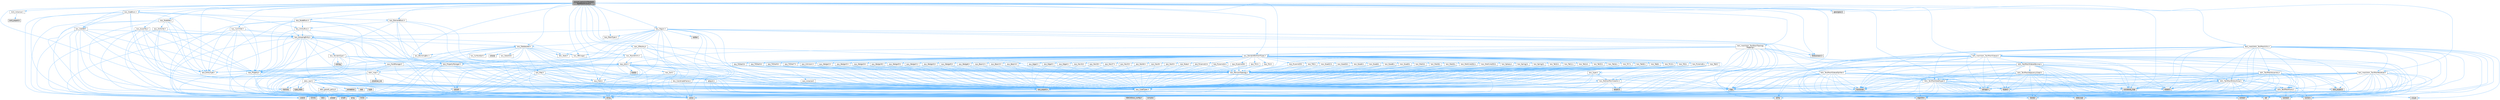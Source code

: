 digraph "src/unit_tests/UnitTestIotmTextMeshFixture.h"
{
 // INTERACTIVE_SVG=YES
 // LATEX_PDF_SIZE
  bgcolor="transparent";
  edge [fontname=Helvetica,fontsize=10,labelfontname=Helvetica,labelfontsize=10];
  node [fontname=Helvetica,fontsize=10,shape=box,height=0.2,width=0.4];
  Node1 [id="Node000001",label="src/unit_tests/UnitTestIotm\lTextMeshFixture.h",height=0.2,width=0.4,color="gray40", fillcolor="grey60", style="filled", fontcolor="black",tooltip=" "];
  Node1 -> Node2 [id="edge1_Node000001_Node000002",color="steelblue1",style="solid",tooltip=" "];
  Node2 [id="Node000002",label="Ioss_CodeTypes.h",height=0.2,width=0.4,color="grey40", fillcolor="white", style="filled",URL="$Ioss__CodeTypes_8h.html",tooltip=" "];
  Node2 -> Node3 [id="edge2_Node000002_Node000003",color="steelblue1",style="solid",tooltip=" "];
  Node3 [id="Node000003",label="array",height=0.2,width=0.4,color="grey60", fillcolor="#E0E0E0", style="filled",tooltip=" "];
  Node2 -> Node4 [id="edge3_Node000002_Node000004",color="steelblue1",style="solid",tooltip=" "];
  Node4 [id="Node000004",label="cstddef",height=0.2,width=0.4,color="grey60", fillcolor="#E0E0E0", style="filled",tooltip=" "];
  Node2 -> Node5 [id="edge4_Node000002_Node000005",color="steelblue1",style="solid",tooltip=" "];
  Node5 [id="Node000005",label="cstdint",height=0.2,width=0.4,color="grey60", fillcolor="#E0E0E0", style="filled",tooltip=" "];
  Node2 -> Node6 [id="edge5_Node000002_Node000006",color="steelblue1",style="solid",tooltip=" "];
  Node6 [id="Node000006",label="string",height=0.2,width=0.4,color="grey60", fillcolor="#E0E0E0", style="filled",tooltip=" "];
  Node2 -> Node7 [id="edge6_Node000002_Node000007",color="steelblue1",style="solid",tooltip=" "];
  Node7 [id="Node000007",label="vector",height=0.2,width=0.4,color="grey60", fillcolor="#E0E0E0", style="filled",tooltip=" "];
  Node2 -> Node8 [id="edge7_Node000002_Node000008",color="steelblue1",style="solid",tooltip=" "];
  Node8 [id="Node000008",label="SEACASIoss_config.h",height=0.2,width=0.4,color="grey60", fillcolor="#E0E0E0", style="filled",tooltip=" "];
  Node2 -> Node9 [id="edge8_Node000002_Node000009",color="steelblue1",style="solid",tooltip=" "];
  Node9 [id="Node000009",label="complex",height=0.2,width=0.4,color="grey60", fillcolor="#E0E0E0", style="filled",tooltip=" "];
  Node1 -> Node10 [id="edge9_Node000001_Node000010",color="steelblue1",style="solid",tooltip=" "];
  Node10 [id="Node000010",label="Ionit_Initializer.h",height=0.2,width=0.4,color="grey40", fillcolor="white", style="filled",URL="$Ionit__Initializer_8h.html",tooltip=" "];
  Node10 -> Node11 [id="edge10_Node000010_Node000011",color="steelblue1",style="solid",tooltip=" "];
  Node11 [id="Node000011",label="ionit_export.h",height=0.2,width=0.4,color="grey60", fillcolor="#E0E0E0", style="filled",tooltip=" "];
  Node1 -> Node12 [id="edge11_Node000001_Node000012",color="steelblue1",style="solid",tooltip=" "];
  Node12 [id="Node000012",label="Ioss_Assembly.h",height=0.2,width=0.4,color="grey40", fillcolor="white", style="filled",URL="$Ioss__Assembly_8h.html",tooltip=" "];
  Node12 -> Node13 [id="edge12_Node000012_Node000013",color="steelblue1",style="solid",tooltip=" "];
  Node13 [id="Node000013",label="ioss_export.h",height=0.2,width=0.4,color="grey60", fillcolor="#E0E0E0", style="filled",tooltip=" "];
  Node12 -> Node14 [id="edge13_Node000012_Node000014",color="steelblue1",style="solid",tooltip=" "];
  Node14 [id="Node000014",label="Ioss_EntityType.h",height=0.2,width=0.4,color="grey40", fillcolor="white", style="filled",URL="$Ioss__EntityType_8h.html",tooltip=" "];
  Node12 -> Node15 [id="edge14_Node000012_Node000015",color="steelblue1",style="solid",tooltip=" "];
  Node15 [id="Node000015",label="Ioss_Property.h",height=0.2,width=0.4,color="grey40", fillcolor="white", style="filled",URL="$Ioss__Property_8h.html",tooltip=" "];
  Node15 -> Node13 [id="edge15_Node000015_Node000013",color="steelblue1",style="solid",tooltip=" "];
  Node15 -> Node5 [id="edge16_Node000015_Node000005",color="steelblue1",style="solid",tooltip=" "];
  Node15 -> Node6 [id="edge17_Node000015_Node000006",color="steelblue1",style="solid",tooltip=" "];
  Node15 -> Node7 [id="edge18_Node000015_Node000007",color="steelblue1",style="solid",tooltip=" "];
  Node12 -> Node16 [id="edge19_Node000012_Node000016",color="steelblue1",style="solid",tooltip=" "];
  Node16 [id="Node000016",label="Ioss_GroupingEntity.h",height=0.2,width=0.4,color="grey40", fillcolor="white", style="filled",URL="$Ioss__GroupingEntity_8h.html",tooltip=" "];
  Node16 -> Node13 [id="edge20_Node000016_Node000013",color="steelblue1",style="solid",tooltip=" "];
  Node16 -> Node2 [id="edge21_Node000016_Node000002",color="steelblue1",style="solid",tooltip=" "];
  Node16 -> Node17 [id="edge22_Node000016_Node000017",color="steelblue1",style="solid",tooltip=" "];
  Node17 [id="Node000017",label="Ioss_DatabaseIO.h",height=0.2,width=0.4,color="grey40", fillcolor="white", style="filled",URL="$Ioss__DatabaseIO_8h.html",tooltip=" "];
  Node17 -> Node13 [id="edge23_Node000017_Node000013",color="steelblue1",style="solid",tooltip=" "];
  Node17 -> Node18 [id="edge24_Node000017_Node000018",color="steelblue1",style="solid",tooltip=" "];
  Node18 [id="Node000018",label="Ioss_BoundingBox.h",height=0.2,width=0.4,color="grey40", fillcolor="white", style="filled",URL="$Ioss__BoundingBox_8h.html",tooltip=" "];
  Node18 -> Node13 [id="edge25_Node000018_Node000013",color="steelblue1",style="solid",tooltip=" "];
  Node17 -> Node2 [id="edge26_Node000017_Node000002",color="steelblue1",style="solid",tooltip=" "];
  Node17 -> Node19 [id="edge27_Node000017_Node000019",color="steelblue1",style="solid",tooltip=" "];
  Node19 [id="Node000019",label="Ioss_DBUsage.h",height=0.2,width=0.4,color="grey40", fillcolor="white", style="filled",URL="$Ioss__DBUsage_8h.html",tooltip=" "];
  Node17 -> Node20 [id="edge28_Node000017_Node000020",color="steelblue1",style="solid",tooltip=" "];
  Node20 [id="Node000020",label="Ioss_DataSize.h",height=0.2,width=0.4,color="grey40", fillcolor="white", style="filled",URL="$Ioss__DataSize_8h.html",tooltip=" "];
  Node17 -> Node14 [id="edge29_Node000017_Node000014",color="steelblue1",style="solid",tooltip=" "];
  Node17 -> Node21 [id="edge30_Node000017_Node000021",color="steelblue1",style="solid",tooltip=" "];
  Node21 [id="Node000021",label="Ioss_Map.h",height=0.2,width=0.4,color="grey40", fillcolor="white", style="filled",URL="$Ioss__Map_8h.html",tooltip=" "];
  Node21 -> Node13 [id="edge31_Node000021_Node000013",color="steelblue1",style="solid",tooltip=" "];
  Node21 -> Node2 [id="edge32_Node000021_Node000002",color="steelblue1",style="solid",tooltip=" "];
  Node21 -> Node22 [id="edge33_Node000021_Node000022",color="steelblue1",style="solid",tooltip=" "];
  Node22 [id="Node000022",label="Ioss_Field.h",height=0.2,width=0.4,color="grey40", fillcolor="white", style="filled",URL="$Ioss__Field_8h.html",tooltip=" "];
  Node22 -> Node13 [id="edge34_Node000022_Node000013",color="steelblue1",style="solid",tooltip=" "];
  Node22 -> Node2 [id="edge35_Node000022_Node000002",color="steelblue1",style="solid",tooltip=" "];
  Node22 -> Node4 [id="edge36_Node000022_Node000004",color="steelblue1",style="solid",tooltip=" "];
  Node22 -> Node6 [id="edge37_Node000022_Node000006",color="steelblue1",style="solid",tooltip=" "];
  Node22 -> Node7 [id="edge38_Node000022_Node000007",color="steelblue1",style="solid",tooltip=" "];
  Node21 -> Node4 [id="edge39_Node000021_Node000004",color="steelblue1",style="solid",tooltip=" "];
  Node21 -> Node5 [id="edge40_Node000021_Node000005",color="steelblue1",style="solid",tooltip=" "];
  Node21 -> Node6 [id="edge41_Node000021_Node000006",color="steelblue1",style="solid",tooltip=" "];
  Node21 -> Node7 [id="edge42_Node000021_Node000007",color="steelblue1",style="solid",tooltip=" "];
  Node21 -> Node23 [id="edge43_Node000021_Node000023",color="steelblue1",style="solid",tooltip=" "];
  Node23 [id="Node000023",label="unordered_map",height=0.2,width=0.4,color="grey60", fillcolor="#E0E0E0", style="filled",tooltip=" "];
  Node17 -> Node24 [id="edge44_Node000017_Node000024",color="steelblue1",style="solid",tooltip=" "];
  Node24 [id="Node000024",label="Ioss_ParallelUtils.h",height=0.2,width=0.4,color="grey40", fillcolor="white", style="filled",URL="$Ioss__ParallelUtils_8h.html",tooltip=" "];
  Node24 -> Node13 [id="edge45_Node000024_Node000013",color="steelblue1",style="solid",tooltip=" "];
  Node24 -> Node2 [id="edge46_Node000024_Node000002",color="steelblue1",style="solid",tooltip=" "];
  Node24 -> Node25 [id="edge47_Node000024_Node000025",color="steelblue1",style="solid",tooltip=" "];
  Node25 [id="Node000025",label="Ioss_Utils.h",height=0.2,width=0.4,color="grey40", fillcolor="white", style="filled",URL="$Ioss__Utils_8h.html",tooltip=" "];
  Node25 -> Node13 [id="edge48_Node000025_Node000013",color="steelblue1",style="solid",tooltip=" "];
  Node25 -> Node2 [id="edge49_Node000025_Node000002",color="steelblue1",style="solid",tooltip=" "];
  Node25 -> Node26 [id="edge50_Node000025_Node000026",color="steelblue1",style="solid",tooltip=" "];
  Node26 [id="Node000026",label="Ioss_ElementTopology.h",height=0.2,width=0.4,color="grey40", fillcolor="white", style="filled",URL="$Ioss__ElementTopology_8h.html",tooltip=" "];
  Node26 -> Node13 [id="edge51_Node000026_Node000013",color="steelblue1",style="solid",tooltip=" "];
  Node26 -> Node2 [id="edge52_Node000026_Node000002",color="steelblue1",style="solid",tooltip=" "];
  Node26 -> Node27 [id="edge53_Node000026_Node000027",color="steelblue1",style="solid",tooltip=" "];
  Node27 [id="Node000027",label="Ioss_ElementPermutation.h",height=0.2,width=0.4,color="grey40", fillcolor="white", style="filled",URL="$Ioss__ElementPermutation_8h.html",tooltip=" "];
  Node27 -> Node13 [id="edge54_Node000027_Node000013",color="steelblue1",style="solid",tooltip=" "];
  Node27 -> Node2 [id="edge55_Node000027_Node000002",color="steelblue1",style="solid",tooltip=" "];
  Node27 -> Node28 [id="edge56_Node000027_Node000028",color="steelblue1",style="solid",tooltip=" "];
  Node28 [id="Node000028",label="assert.h",height=0.2,width=0.4,color="grey60", fillcolor="#E0E0E0", style="filled",tooltip=" "];
  Node27 -> Node29 [id="edge57_Node000027_Node000029",color="steelblue1",style="solid",tooltip=" "];
  Node29 [id="Node000029",label="limits",height=0.2,width=0.4,color="grey60", fillcolor="#E0E0E0", style="filled",tooltip=" "];
  Node27 -> Node30 [id="edge58_Node000027_Node000030",color="steelblue1",style="solid",tooltip=" "];
  Node30 [id="Node000030",label="map",height=0.2,width=0.4,color="grey60", fillcolor="#E0E0E0", style="filled",tooltip=" "];
  Node27 -> Node6 [id="edge59_Node000027_Node000006",color="steelblue1",style="solid",tooltip=" "];
  Node27 -> Node7 [id="edge60_Node000027_Node000007",color="steelblue1",style="solid",tooltip=" "];
  Node26 -> Node30 [id="edge61_Node000026_Node000030",color="steelblue1",style="solid",tooltip=" "];
  Node26 -> Node31 [id="edge62_Node000026_Node000031",color="steelblue1",style="solid",tooltip=" "];
  Node31 [id="Node000031",label="set",height=0.2,width=0.4,color="grey60", fillcolor="#E0E0E0", style="filled",tooltip=" "];
  Node26 -> Node6 [id="edge63_Node000026_Node000006",color="steelblue1",style="solid",tooltip=" "];
  Node26 -> Node7 [id="edge64_Node000026_Node000007",color="steelblue1",style="solid",tooltip=" "];
  Node25 -> Node14 [id="edge65_Node000025_Node000014",color="steelblue1",style="solid",tooltip=" "];
  Node25 -> Node22 [id="edge66_Node000025_Node000022",color="steelblue1",style="solid",tooltip=" "];
  Node25 -> Node15 [id="edge67_Node000025_Node000015",color="steelblue1",style="solid",tooltip=" "];
  Node25 -> Node32 [id="edge68_Node000025_Node000032",color="steelblue1",style="solid",tooltip=" "];
  Node32 [id="Node000032",label="Ioss_Sort.h",height=0.2,width=0.4,color="grey40", fillcolor="white", style="filled",URL="$Ioss__Sort_8h.html",tooltip=" "];
  Node32 -> Node33 [id="edge69_Node000032_Node000033",color="steelblue1",style="solid",tooltip=" "];
  Node33 [id="Node000033",label="pdqsort.h",height=0.2,width=0.4,color="grey40", fillcolor="white", style="filled",URL="$pdqsort_8h.html",tooltip=" "];
  Node33 -> Node34 [id="edge70_Node000033_Node000034",color="steelblue1",style="solid",tooltip=" "];
  Node34 [id="Node000034",label="algorithm",height=0.2,width=0.4,color="grey60", fillcolor="#E0E0E0", style="filled",tooltip=" "];
  Node33 -> Node4 [id="edge71_Node000033_Node000004",color="steelblue1",style="solid",tooltip=" "];
  Node33 -> Node35 [id="edge72_Node000033_Node000035",color="steelblue1",style="solid",tooltip=" "];
  Node35 [id="Node000035",label="functional",height=0.2,width=0.4,color="grey60", fillcolor="#E0E0E0", style="filled",tooltip=" "];
  Node33 -> Node36 [id="edge73_Node000033_Node000036",color="steelblue1",style="solid",tooltip=" "];
  Node36 [id="Node000036",label="iterator",height=0.2,width=0.4,color="grey60", fillcolor="#E0E0E0", style="filled",tooltip=" "];
  Node33 -> Node37 [id="edge74_Node000033_Node000037",color="steelblue1",style="solid",tooltip=" "];
  Node37 [id="Node000037",label="utility",height=0.2,width=0.4,color="grey60", fillcolor="#E0E0E0", style="filled",tooltip=" "];
  Node32 -> Node4 [id="edge75_Node000032_Node000004",color="steelblue1",style="solid",tooltip=" "];
  Node32 -> Node7 [id="edge76_Node000032_Node000007",color="steelblue1",style="solid",tooltip=" "];
  Node25 -> Node34 [id="edge77_Node000025_Node000034",color="steelblue1",style="solid",tooltip=" "];
  Node25 -> Node38 [id="edge78_Node000025_Node000038",color="steelblue1",style="solid",tooltip=" "];
  Node38 [id="Node000038",label="cassert",height=0.2,width=0.4,color="grey60", fillcolor="#E0E0E0", style="filled",tooltip=" "];
  Node25 -> Node39 [id="edge79_Node000025_Node000039",color="steelblue1",style="solid",tooltip=" "];
  Node39 [id="Node000039",label="cmath",height=0.2,width=0.4,color="grey60", fillcolor="#E0E0E0", style="filled",tooltip=" "];
  Node25 -> Node4 [id="edge80_Node000025_Node000004",color="steelblue1",style="solid",tooltip=" "];
  Node25 -> Node5 [id="edge81_Node000025_Node000005",color="steelblue1",style="solid",tooltip=" "];
  Node25 -> Node40 [id="edge82_Node000025_Node000040",color="steelblue1",style="solid",tooltip=" "];
  Node40 [id="Node000040",label="cstdlib",height=0.2,width=0.4,color="grey60", fillcolor="#E0E0E0", style="filled",tooltip=" "];
  Node25 -> Node41 [id="edge83_Node000025_Node000041",color="steelblue1",style="solid",tooltip=" "];
  Node41 [id="Node000041",label="iostream",height=0.2,width=0.4,color="grey60", fillcolor="#E0E0E0", style="filled",tooltip=" "];
  Node25 -> Node42 [id="edge84_Node000025_Node000042",color="steelblue1",style="solid",tooltip=" "];
  Node42 [id="Node000042",label="stdexcept",height=0.2,width=0.4,color="grey60", fillcolor="#E0E0E0", style="filled",tooltip=" "];
  Node25 -> Node6 [id="edge85_Node000025_Node000006",color="steelblue1",style="solid",tooltip=" "];
  Node25 -> Node7 [id="edge86_Node000025_Node000007",color="steelblue1",style="solid",tooltip=" "];
  Node24 -> Node38 [id="edge87_Node000024_Node000038",color="steelblue1",style="solid",tooltip=" "];
  Node24 -> Node4 [id="edge88_Node000024_Node000004",color="steelblue1",style="solid",tooltip=" "];
  Node24 -> Node6 [id="edge89_Node000024_Node000006",color="steelblue1",style="solid",tooltip=" "];
  Node24 -> Node7 [id="edge90_Node000024_Node000007",color="steelblue1",style="solid",tooltip=" "];
  Node17 -> Node43 [id="edge91_Node000017_Node000043",color="steelblue1",style="solid",tooltip=" "];
  Node43 [id="Node000043",label="Ioss_PropertyManager.h",height=0.2,width=0.4,color="grey40", fillcolor="white", style="filled",URL="$Ioss__PropertyManager_8h.html",tooltip=" "];
  Node43 -> Node13 [id="edge92_Node000043_Node000013",color="steelblue1",style="solid",tooltip=" "];
  Node43 -> Node2 [id="edge93_Node000043_Node000002",color="steelblue1",style="solid",tooltip=" "];
  Node43 -> Node15 [id="edge94_Node000043_Node000015",color="steelblue1",style="solid",tooltip=" "];
  Node43 -> Node4 [id="edge95_Node000043_Node000004",color="steelblue1",style="solid",tooltip=" "];
  Node43 -> Node6 [id="edge96_Node000043_Node000006",color="steelblue1",style="solid",tooltip=" "];
  Node43 -> Node7 [id="edge97_Node000043_Node000007",color="steelblue1",style="solid",tooltip=" "];
  Node43 -> Node44 [id="edge98_Node000043_Node000044",color="steelblue1",style="solid",tooltip=" "];
  Node44 [id="Node000044",label="robin_map.h",height=0.2,width=0.4,color="grey40", fillcolor="white", style="filled",URL="$robin__map_8h.html",tooltip=" "];
  Node44 -> Node4 [id="edge99_Node000044_Node000004",color="steelblue1",style="solid",tooltip=" "];
  Node44 -> Node35 [id="edge100_Node000044_Node000035",color="steelblue1",style="solid",tooltip=" "];
  Node44 -> Node45 [id="edge101_Node000044_Node000045",color="steelblue1",style="solid",tooltip=" "];
  Node45 [id="Node000045",label="initializer_list",height=0.2,width=0.4,color="grey60", fillcolor="#E0E0E0", style="filled",tooltip=" "];
  Node44 -> Node46 [id="edge102_Node000044_Node000046",color="steelblue1",style="solid",tooltip=" "];
  Node46 [id="Node000046",label="memory",height=0.2,width=0.4,color="grey60", fillcolor="#E0E0E0", style="filled",tooltip=" "];
  Node44 -> Node47 [id="edge103_Node000044_Node000047",color="steelblue1",style="solid",tooltip=" "];
  Node47 [id="Node000047",label="type_traits",height=0.2,width=0.4,color="grey60", fillcolor="#E0E0E0", style="filled",tooltip=" "];
  Node44 -> Node37 [id="edge104_Node000044_Node000037",color="steelblue1",style="solid",tooltip=" "];
  Node44 -> Node48 [id="edge105_Node000044_Node000048",color="steelblue1",style="solid",tooltip=" "];
  Node48 [id="Node000048",label="robin_hash.h",height=0.2,width=0.4,color="grey40", fillcolor="white", style="filled",URL="$robin__hash_8h.html",tooltip=" "];
  Node48 -> Node34 [id="edge106_Node000048_Node000034",color="steelblue1",style="solid",tooltip=" "];
  Node48 -> Node38 [id="edge107_Node000048_Node000038",color="steelblue1",style="solid",tooltip=" "];
  Node48 -> Node39 [id="edge108_Node000048_Node000039",color="steelblue1",style="solid",tooltip=" "];
  Node48 -> Node4 [id="edge109_Node000048_Node000004",color="steelblue1",style="solid",tooltip=" "];
  Node48 -> Node5 [id="edge110_Node000048_Node000005",color="steelblue1",style="solid",tooltip=" "];
  Node48 -> Node49 [id="edge111_Node000048_Node000049",color="steelblue1",style="solid",tooltip=" "];
  Node49 [id="Node000049",label="exception",height=0.2,width=0.4,color="grey60", fillcolor="#E0E0E0", style="filled",tooltip=" "];
  Node48 -> Node36 [id="edge112_Node000048_Node000036",color="steelblue1",style="solid",tooltip=" "];
  Node48 -> Node29 [id="edge113_Node000048_Node000029",color="steelblue1",style="solid",tooltip=" "];
  Node48 -> Node46 [id="edge114_Node000048_Node000046",color="steelblue1",style="solid",tooltip=" "];
  Node48 -> Node50 [id="edge115_Node000048_Node000050",color="steelblue1",style="solid",tooltip=" "];
  Node50 [id="Node000050",label="new",height=0.2,width=0.4,color="grey60", fillcolor="#E0E0E0", style="filled",tooltip=" "];
  Node48 -> Node42 [id="edge116_Node000048_Node000042",color="steelblue1",style="solid",tooltip=" "];
  Node48 -> Node51 [id="edge117_Node000048_Node000051",color="steelblue1",style="solid",tooltip=" "];
  Node51 [id="Node000051",label="tuple",height=0.2,width=0.4,color="grey60", fillcolor="#E0E0E0", style="filled",tooltip=" "];
  Node48 -> Node47 [id="edge118_Node000048_Node000047",color="steelblue1",style="solid",tooltip=" "];
  Node48 -> Node37 [id="edge119_Node000048_Node000037",color="steelblue1",style="solid",tooltip=" "];
  Node48 -> Node7 [id="edge120_Node000048_Node000007",color="steelblue1",style="solid",tooltip=" "];
  Node48 -> Node52 [id="edge121_Node000048_Node000052",color="steelblue1",style="solid",tooltip=" "];
  Node52 [id="Node000052",label="robin_growth_policy.h",height=0.2,width=0.4,color="grey40", fillcolor="white", style="filled",URL="$robin__growth__policy_8h.html",tooltip=" "];
  Node52 -> Node34 [id="edge122_Node000052_Node000034",color="steelblue1",style="solid",tooltip=" "];
  Node52 -> Node3 [id="edge123_Node000052_Node000003",color="steelblue1",style="solid",tooltip=" "];
  Node52 -> Node53 [id="edge124_Node000052_Node000053",color="steelblue1",style="solid",tooltip=" "];
  Node53 [id="Node000053",label="climits",height=0.2,width=0.4,color="grey60", fillcolor="#E0E0E0", style="filled",tooltip=" "];
  Node52 -> Node39 [id="edge125_Node000052_Node000039",color="steelblue1",style="solid",tooltip=" "];
  Node52 -> Node4 [id="edge126_Node000052_Node000004",color="steelblue1",style="solid",tooltip=" "];
  Node52 -> Node5 [id="edge127_Node000052_Node000005",color="steelblue1",style="solid",tooltip=" "];
  Node52 -> Node36 [id="edge128_Node000052_Node000036",color="steelblue1",style="solid",tooltip=" "];
  Node52 -> Node29 [id="edge129_Node000052_Node000029",color="steelblue1",style="solid",tooltip=" "];
  Node52 -> Node54 [id="edge130_Node000052_Node000054",color="steelblue1",style="solid",tooltip=" "];
  Node54 [id="Node000054",label="ratio",height=0.2,width=0.4,color="grey60", fillcolor="#E0E0E0", style="filled",tooltip=" "];
  Node52 -> Node42 [id="edge131_Node000052_Node000042",color="steelblue1",style="solid",tooltip=" "];
  Node17 -> Node55 [id="edge132_Node000017_Node000055",color="steelblue1",style="solid",tooltip=" "];
  Node55 [id="Node000055",label="Ioss_State.h",height=0.2,width=0.4,color="grey40", fillcolor="white", style="filled",URL="$Ioss__State_8h.html",tooltip=" "];
  Node17 -> Node56 [id="edge133_Node000017_Node000056",color="steelblue1",style="solid",tooltip=" "];
  Node56 [id="Node000056",label="Ioss_SurfaceSplit.h",height=0.2,width=0.4,color="grey40", fillcolor="white", style="filled",URL="$Ioss__SurfaceSplit_8h.html",tooltip=" "];
  Node17 -> Node57 [id="edge134_Node000017_Node000057",color="steelblue1",style="solid",tooltip=" "];
  Node57 [id="Node000057",label="chrono",height=0.2,width=0.4,color="grey60", fillcolor="#E0E0E0", style="filled",tooltip=" "];
  Node17 -> Node4 [id="edge135_Node000017_Node000004",color="steelblue1",style="solid",tooltip=" "];
  Node17 -> Node5 [id="edge136_Node000017_Node000005",color="steelblue1",style="solid",tooltip=" "];
  Node17 -> Node30 [id="edge137_Node000017_Node000030",color="steelblue1",style="solid",tooltip=" "];
  Node17 -> Node6 [id="edge138_Node000017_Node000006",color="steelblue1",style="solid",tooltip=" "];
  Node17 -> Node37 [id="edge139_Node000017_Node000037",color="steelblue1",style="solid",tooltip=" "];
  Node17 -> Node7 [id="edge140_Node000017_Node000007",color="steelblue1",style="solid",tooltip=" "];
  Node16 -> Node14 [id="edge141_Node000016_Node000014",color="steelblue1",style="solid",tooltip=" "];
  Node16 -> Node22 [id="edge142_Node000016_Node000022",color="steelblue1",style="solid",tooltip=" "];
  Node16 -> Node58 [id="edge143_Node000016_Node000058",color="steelblue1",style="solid",tooltip=" "];
  Node58 [id="Node000058",label="Ioss_FieldManager.h",height=0.2,width=0.4,color="grey40", fillcolor="white", style="filled",URL="$Ioss__FieldManager_8h.html",tooltip=" "];
  Node58 -> Node13 [id="edge144_Node000058_Node000013",color="steelblue1",style="solid",tooltip=" "];
  Node58 -> Node2 [id="edge145_Node000058_Node000002",color="steelblue1",style="solid",tooltip=" "];
  Node58 -> Node22 [id="edge146_Node000058_Node000022",color="steelblue1",style="solid",tooltip=" "];
  Node58 -> Node4 [id="edge147_Node000058_Node000004",color="steelblue1",style="solid",tooltip=" "];
  Node58 -> Node6 [id="edge148_Node000058_Node000006",color="steelblue1",style="solid",tooltip=" "];
  Node58 -> Node7 [id="edge149_Node000058_Node000007",color="steelblue1",style="solid",tooltip=" "];
  Node58 -> Node44 [id="edge150_Node000058_Node000044",color="steelblue1",style="solid",tooltip=" "];
  Node16 -> Node15 [id="edge151_Node000016_Node000015",color="steelblue1",style="solid",tooltip=" "];
  Node16 -> Node43 [id="edge152_Node000016_Node000043",color="steelblue1",style="solid",tooltip=" "];
  Node16 -> Node55 [id="edge153_Node000016_Node000055",color="steelblue1",style="solid",tooltip=" "];
  Node16 -> Node59 [id="edge154_Node000016_Node000059",color="steelblue1",style="solid",tooltip=" "];
  Node59 [id="Node000059",label="Ioss_VariableType.h",height=0.2,width=0.4,color="grey40", fillcolor="white", style="filled",URL="$Ioss__VariableType_8h.html",tooltip=" "];
  Node59 -> Node13 [id="edge155_Node000059_Node000013",color="steelblue1",style="solid",tooltip=" "];
  Node59 -> Node2 [id="edge156_Node000059_Node000002",color="steelblue1",style="solid",tooltip=" "];
  Node59 -> Node25 [id="edge157_Node000059_Node000025",color="steelblue1",style="solid",tooltip=" "];
  Node59 -> Node60 [id="edge158_Node000059_Node000060",color="steelblue1",style="solid",tooltip=" "];
  Node60 [id="Node000060",label="cstring",height=0.2,width=0.4,color="grey60", fillcolor="#E0E0E0", style="filled",tooltip=" "];
  Node59 -> Node35 [id="edge159_Node000059_Node000035",color="steelblue1",style="solid",tooltip=" "];
  Node59 -> Node30 [id="edge160_Node000059_Node000030",color="steelblue1",style="solid",tooltip=" "];
  Node59 -> Node6 [id="edge161_Node000059_Node000006",color="steelblue1",style="solid",tooltip=" "];
  Node59 -> Node7 [id="edge162_Node000059_Node000007",color="steelblue1",style="solid",tooltip=" "];
  Node16 -> Node4 [id="edge163_Node000016_Node000004",color="steelblue1",style="solid",tooltip=" "];
  Node16 -> Node5 [id="edge164_Node000016_Node000005",color="steelblue1",style="solid",tooltip=" "];
  Node16 -> Node6 [id="edge165_Node000016_Node000006",color="steelblue1",style="solid",tooltip=" "];
  Node16 -> Node7 [id="edge166_Node000016_Node000007",color="steelblue1",style="solid",tooltip=" "];
  Node12 -> Node4 [id="edge167_Node000012_Node000004",color="steelblue1",style="solid",tooltip=" "];
  Node12 -> Node5 [id="edge168_Node000012_Node000005",color="steelblue1",style="solid",tooltip=" "];
  Node12 -> Node6 [id="edge169_Node000012_Node000006",color="steelblue1",style="solid",tooltip=" "];
  Node1 -> Node61 [id="edge170_Node000001_Node000061",color="steelblue1",style="solid",tooltip=" "];
  Node61 [id="Node000061",label="Ioss_CommSet.h",height=0.2,width=0.4,color="grey40", fillcolor="white", style="filled",URL="$Ioss__CommSet_8h.html",tooltip=" "];
  Node61 -> Node13 [id="edge171_Node000061_Node000013",color="steelblue1",style="solid",tooltip=" "];
  Node61 -> Node14 [id="edge172_Node000061_Node000014",color="steelblue1",style="solid",tooltip=" "];
  Node61 -> Node16 [id="edge173_Node000061_Node000016",color="steelblue1",style="solid",tooltip=" "];
  Node61 -> Node15 [id="edge174_Node000061_Node000015",color="steelblue1",style="solid",tooltip=" "];
  Node61 -> Node4 [id="edge175_Node000061_Node000004",color="steelblue1",style="solid",tooltip=" "];
  Node61 -> Node5 [id="edge176_Node000061_Node000005",color="steelblue1",style="solid",tooltip=" "];
  Node61 -> Node6 [id="edge177_Node000061_Node000006",color="steelblue1",style="solid",tooltip=" "];
  Node1 -> Node19 [id="edge178_Node000001_Node000019",color="steelblue1",style="solid",tooltip=" "];
  Node1 -> Node17 [id="edge179_Node000001_Node000017",color="steelblue1",style="solid",tooltip=" "];
  Node1 -> Node62 [id="edge180_Node000001_Node000062",color="steelblue1",style="solid",tooltip=" "];
  Node62 [id="Node000062",label="Ioss_ElementBlock.h",height=0.2,width=0.4,color="grey40", fillcolor="white", style="filled",URL="$Ioss__ElementBlock_8h.html",tooltip=" "];
  Node62 -> Node13 [id="edge181_Node000062_Node000013",color="steelblue1",style="solid",tooltip=" "];
  Node62 -> Node18 [id="edge182_Node000062_Node000018",color="steelblue1",style="solid",tooltip=" "];
  Node62 -> Node2 [id="edge183_Node000062_Node000002",color="steelblue1",style="solid",tooltip=" "];
  Node62 -> Node63 [id="edge184_Node000062_Node000063",color="steelblue1",style="solid",tooltip=" "];
  Node63 [id="Node000063",label="Ioss_EntityBlock.h",height=0.2,width=0.4,color="grey40", fillcolor="white", style="filled",URL="$Ioss__EntityBlock_8h.html",tooltip=" "];
  Node63 -> Node13 [id="edge185_Node000063_Node000013",color="steelblue1",style="solid",tooltip=" "];
  Node63 -> Node16 [id="edge186_Node000063_Node000016",color="steelblue1",style="solid",tooltip=" "];
  Node63 -> Node15 [id="edge187_Node000063_Node000015",color="steelblue1",style="solid",tooltip=" "];
  Node63 -> Node4 [id="edge188_Node000063_Node000004",color="steelblue1",style="solid",tooltip=" "];
  Node63 -> Node6 [id="edge189_Node000063_Node000006",color="steelblue1",style="solid",tooltip=" "];
  Node62 -> Node15 [id="edge190_Node000062_Node000015",color="steelblue1",style="solid",tooltip=" "];
  Node62 -> Node38 [id="edge191_Node000062_Node000038",color="steelblue1",style="solid",tooltip=" "];
  Node62 -> Node6 [id="edge192_Node000062_Node000006",color="steelblue1",style="solid",tooltip=" "];
  Node1 -> Node26 [id="edge193_Node000001_Node000026",color="steelblue1",style="solid",tooltip=" "];
  Node1 -> Node14 [id="edge194_Node000001_Node000014",color="steelblue1",style="solid",tooltip=" "];
  Node1 -> Node22 [id="edge195_Node000001_Node000022",color="steelblue1",style="solid",tooltip=" "];
  Node1 -> Node16 [id="edge196_Node000001_Node000016",color="steelblue1",style="solid",tooltip=" "];
  Node1 -> Node64 [id="edge197_Node000001_Node000064",color="steelblue1",style="solid",tooltip=" "];
  Node64 [id="Node000064",label="Ioss_IOFactory.h",height=0.2,width=0.4,color="grey40", fillcolor="white", style="filled",URL="$Ioss__IOFactory_8h.html",tooltip=" "];
  Node64 -> Node13 [id="edge198_Node000064_Node000013",color="steelblue1",style="solid",tooltip=" "];
  Node64 -> Node2 [id="edge199_Node000064_Node000002",color="steelblue1",style="solid",tooltip=" "];
  Node64 -> Node6 [id="edge200_Node000064_Node000006",color="steelblue1",style="solid",tooltip=" "];
  Node64 -> Node19 [id="edge201_Node000064_Node000019",color="steelblue1",style="solid",tooltip=" "];
  Node64 -> Node24 [id="edge202_Node000064_Node000024",color="steelblue1",style="solid",tooltip=" "];
  Node64 -> Node43 [id="edge203_Node000064_Node000043",color="steelblue1",style="solid",tooltip=" "];
  Node64 -> Node30 [id="edge204_Node000064_Node000030",color="steelblue1",style="solid",tooltip=" "];
  Node64 -> Node7 [id="edge205_Node000064_Node000007",color="steelblue1",style="solid",tooltip=" "];
  Node1 -> Node65 [id="edge206_Node000001_Node000065",color="steelblue1",style="solid",tooltip=" "];
  Node65 [id="Node000065",label="Ioss_MeshType.h",height=0.2,width=0.4,color="grey40", fillcolor="white", style="filled",URL="$Ioss__MeshType_8h.html",tooltip=" "];
  Node1 -> Node66 [id="edge207_Node000001_Node000066",color="steelblue1",style="solid",tooltip=" "];
  Node66 [id="Node000066",label="Ioss_NodeBlock.h",height=0.2,width=0.4,color="grey40", fillcolor="white", style="filled",URL="$Ioss__NodeBlock_8h.html",tooltip=" "];
  Node66 -> Node13 [id="edge208_Node000066_Node000013",color="steelblue1",style="solid",tooltip=" "];
  Node66 -> Node18 [id="edge209_Node000066_Node000018",color="steelblue1",style="solid",tooltip=" "];
  Node66 -> Node63 [id="edge210_Node000066_Node000063",color="steelblue1",style="solid",tooltip=" "];
  Node66 -> Node14 [id="edge211_Node000066_Node000014",color="steelblue1",style="solid",tooltip=" "];
  Node66 -> Node15 [id="edge212_Node000066_Node000015",color="steelblue1",style="solid",tooltip=" "];
  Node66 -> Node4 [id="edge213_Node000066_Node000004",color="steelblue1",style="solid",tooltip=" "];
  Node66 -> Node5 [id="edge214_Node000066_Node000005",color="steelblue1",style="solid",tooltip=" "];
  Node66 -> Node6 [id="edge215_Node000066_Node000006",color="steelblue1",style="solid",tooltip=" "];
  Node1 -> Node67 [id="edge216_Node000001_Node000067",color="steelblue1",style="solid",tooltip=" "];
  Node67 [id="Node000067",label="Ioss_NodeSet.h",height=0.2,width=0.4,color="grey40", fillcolor="white", style="filled",URL="$Ioss__NodeSet_8h.html",tooltip=" "];
  Node67 -> Node13 [id="edge217_Node000067_Node000013",color="steelblue1",style="solid",tooltip=" "];
  Node67 -> Node14 [id="edge218_Node000067_Node000014",color="steelblue1",style="solid",tooltip=" "];
  Node67 -> Node15 [id="edge219_Node000067_Node000015",color="steelblue1",style="solid",tooltip=" "];
  Node67 -> Node68 [id="edge220_Node000067_Node000068",color="steelblue1",style="solid",tooltip=" "];
  Node68 [id="Node000068",label="Ioss_EntitySet.h",height=0.2,width=0.4,color="grey40", fillcolor="white", style="filled",URL="$Ioss__EntitySet_8h.html",tooltip=" "];
  Node68 -> Node13 [id="edge221_Node000068_Node000013",color="steelblue1",style="solid",tooltip=" "];
  Node68 -> Node16 [id="edge222_Node000068_Node000016",color="steelblue1",style="solid",tooltip=" "];
  Node68 -> Node15 [id="edge223_Node000068_Node000015",color="steelblue1",style="solid",tooltip=" "];
  Node68 -> Node4 [id="edge224_Node000068_Node000004",color="steelblue1",style="solid",tooltip=" "];
  Node68 -> Node6 [id="edge225_Node000068_Node000006",color="steelblue1",style="solid",tooltip=" "];
  Node67 -> Node4 [id="edge226_Node000067_Node000004",color="steelblue1",style="solid",tooltip=" "];
  Node67 -> Node5 [id="edge227_Node000067_Node000005",color="steelblue1",style="solid",tooltip=" "];
  Node67 -> Node6 [id="edge228_Node000067_Node000006",color="steelblue1",style="solid",tooltip=" "];
  Node1 -> Node24 [id="edge229_Node000001_Node000024",color="steelblue1",style="solid",tooltip=" "];
  Node1 -> Node43 [id="edge230_Node000001_Node000043",color="steelblue1",style="solid",tooltip=" "];
  Node1 -> Node69 [id="edge231_Node000001_Node000069",color="steelblue1",style="solid",tooltip=" "];
  Node69 [id="Node000069",label="Ioss_Region.h",height=0.2,width=0.4,color="grey40", fillcolor="white", style="filled",URL="$Ioss__Region_8h.html",tooltip=" "];
  Node69 -> Node13 [id="edge232_Node000069_Node000013",color="steelblue1",style="solid",tooltip=" "];
  Node69 -> Node70 [id="edge233_Node000069_Node000070",color="steelblue1",style="solid",tooltip=" "];
  Node70 [id="Node000070",label="Ioss_CoordinateFrame.h",height=0.2,width=0.4,color="grey40", fillcolor="white", style="filled",URL="$Ioss__CoordinateFrame_8h.html",tooltip=" "];
  Node70 -> Node13 [id="edge234_Node000070_Node000013",color="steelblue1",style="solid",tooltip=" "];
  Node70 -> Node5 [id="edge235_Node000070_Node000005",color="steelblue1",style="solid",tooltip=" "];
  Node70 -> Node7 [id="edge236_Node000070_Node000007",color="steelblue1",style="solid",tooltip=" "];
  Node69 -> Node17 [id="edge237_Node000069_Node000017",color="steelblue1",style="solid",tooltip=" "];
  Node69 -> Node14 [id="edge238_Node000069_Node000014",color="steelblue1",style="solid",tooltip=" "];
  Node69 -> Node22 [id="edge239_Node000069_Node000022",color="steelblue1",style="solid",tooltip=" "];
  Node69 -> Node16 [id="edge240_Node000069_Node000016",color="steelblue1",style="solid",tooltip=" "];
  Node69 -> Node65 [id="edge241_Node000069_Node000065",color="steelblue1",style="solid",tooltip=" "];
  Node69 -> Node15 [id="edge242_Node000069_Node000015",color="steelblue1",style="solid",tooltip=" "];
  Node69 -> Node55 [id="edge243_Node000069_Node000055",color="steelblue1",style="solid",tooltip=" "];
  Node69 -> Node4 [id="edge244_Node000069_Node000004",color="steelblue1",style="solid",tooltip=" "];
  Node69 -> Node5 [id="edge245_Node000069_Node000005",color="steelblue1",style="solid",tooltip=" "];
  Node69 -> Node35 [id="edge246_Node000069_Node000035",color="steelblue1",style="solid",tooltip=" "];
  Node69 -> Node71 [id="edge247_Node000069_Node000071",color="steelblue1",style="solid",tooltip=" "];
  Node71 [id="Node000071",label="iosfwd",height=0.2,width=0.4,color="grey60", fillcolor="#E0E0E0", style="filled",tooltip=" "];
  Node69 -> Node30 [id="edge248_Node000069_Node000030",color="steelblue1",style="solid",tooltip=" "];
  Node69 -> Node6 [id="edge249_Node000069_Node000006",color="steelblue1",style="solid",tooltip=" "];
  Node69 -> Node37 [id="edge250_Node000069_Node000037",color="steelblue1",style="solid",tooltip=" "];
  Node69 -> Node7 [id="edge251_Node000069_Node000007",color="steelblue1",style="solid",tooltip=" "];
  Node69 -> Node72 [id="edge252_Node000069_Node000072",color="steelblue1",style="solid",tooltip=" "];
  Node72 [id="Node000072",label="sstream",height=0.2,width=0.4,color="grey60", fillcolor="#E0E0E0", style="filled",tooltip=" "];
  Node69 -> Node73 [id="edge253_Node000069_Node000073",color="steelblue1",style="solid",tooltip=" "];
  Node73 [id="Node000073",label="fmt/ostream.h",height=0.2,width=0.4,color="grey60", fillcolor="#E0E0E0", style="filled",tooltip=" "];
  Node1 -> Node74 [id="edge254_Node000001_Node000074",color="steelblue1",style="solid",tooltip=" "];
  Node74 [id="Node000074",label="Ioss_SideBlock.h",height=0.2,width=0.4,color="grey40", fillcolor="white", style="filled",URL="$Ioss__SideBlock_8h.html",tooltip=" "];
  Node74 -> Node13 [id="edge255_Node000074_Node000013",color="steelblue1",style="solid",tooltip=" "];
  Node74 -> Node62 [id="edge256_Node000074_Node000062",color="steelblue1",style="solid",tooltip=" "];
  Node74 -> Node63 [id="edge257_Node000074_Node000063",color="steelblue1",style="solid",tooltip=" "];
  Node74 -> Node14 [id="edge258_Node000074_Node000014",color="steelblue1",style="solid",tooltip=" "];
  Node74 -> Node15 [id="edge259_Node000074_Node000015",color="steelblue1",style="solid",tooltip=" "];
  Node74 -> Node75 [id="edge260_Node000074_Node000075",color="steelblue1",style="solid",tooltip=" "];
  Node75 [id="Node000075",label="Ioss_SideSet.h",height=0.2,width=0.4,color="grey40", fillcolor="white", style="filled",URL="$Ioss__SideSet_8h.html",tooltip=" "];
  Node75 -> Node13 [id="edge261_Node000075_Node000013",color="steelblue1",style="solid",tooltip=" "];
  Node75 -> Node14 [id="edge262_Node000075_Node000014",color="steelblue1",style="solid",tooltip=" "];
  Node75 -> Node16 [id="edge263_Node000075_Node000016",color="steelblue1",style="solid",tooltip=" "];
  Node75 -> Node15 [id="edge264_Node000075_Node000015",color="steelblue1",style="solid",tooltip=" "];
  Node75 -> Node4 [id="edge265_Node000075_Node000004",color="steelblue1",style="solid",tooltip=" "];
  Node75 -> Node5 [id="edge266_Node000075_Node000005",color="steelblue1",style="solid",tooltip=" "];
  Node75 -> Node6 [id="edge267_Node000075_Node000006",color="steelblue1",style="solid",tooltip=" "];
  Node75 -> Node7 [id="edge268_Node000075_Node000007",color="steelblue1",style="solid",tooltip=" "];
  Node74 -> Node4 [id="edge269_Node000074_Node000004",color="steelblue1",style="solid",tooltip=" "];
  Node74 -> Node5 [id="edge270_Node000074_Node000005",color="steelblue1",style="solid",tooltip=" "];
  Node74 -> Node6 [id="edge271_Node000074_Node000006",color="steelblue1",style="solid",tooltip=" "];
  Node74 -> Node7 [id="edge272_Node000074_Node000007",color="steelblue1",style="solid",tooltip=" "];
  Node1 -> Node75 [id="edge273_Node000001_Node000075",color="steelblue1",style="solid",tooltip=" "];
  Node1 -> Node76 [id="edge274_Node000001_Node000076",color="steelblue1",style="solid",tooltip=" "];
  Node76 [id="Node000076",label="Ioss_StandardElementTypes.h",height=0.2,width=0.4,color="grey40", fillcolor="white", style="filled",URL="$Ioss__StandardElementTypes_8h.html",tooltip=" "];
  Node76 -> Node77 [id="edge275_Node000076_Node000077",color="steelblue1",style="solid",tooltip=" "];
  Node77 [id="Node000077",label="Ioss_Beam2.h",height=0.2,width=0.4,color="grey40", fillcolor="white", style="filled",URL="$Ioss__Beam2_8h.html",tooltip=" "];
  Node77 -> Node13 [id="edge276_Node000077_Node000013",color="steelblue1",style="solid",tooltip=" "];
  Node77 -> Node2 [id="edge277_Node000077_Node000002",color="steelblue1",style="solid",tooltip=" "];
  Node77 -> Node26 [id="edge278_Node000077_Node000026",color="steelblue1",style="solid",tooltip=" "];
  Node76 -> Node78 [id="edge279_Node000076_Node000078",color="steelblue1",style="solid",tooltip=" "];
  Node78 [id="Node000078",label="Ioss_Beam3.h",height=0.2,width=0.4,color="grey40", fillcolor="white", style="filled",URL="$Ioss__Beam3_8h.html",tooltip=" "];
  Node78 -> Node13 [id="edge280_Node000078_Node000013",color="steelblue1",style="solid",tooltip=" "];
  Node78 -> Node2 [id="edge281_Node000078_Node000002",color="steelblue1",style="solid",tooltip=" "];
  Node78 -> Node26 [id="edge282_Node000078_Node000026",color="steelblue1",style="solid",tooltip=" "];
  Node76 -> Node79 [id="edge283_Node000076_Node000079",color="steelblue1",style="solid",tooltip=" "];
  Node79 [id="Node000079",label="Ioss_Beam4.h",height=0.2,width=0.4,color="grey40", fillcolor="white", style="filled",URL="$Ioss__Beam4_8h.html",tooltip=" "];
  Node79 -> Node13 [id="edge284_Node000079_Node000013",color="steelblue1",style="solid",tooltip=" "];
  Node79 -> Node2 [id="edge285_Node000079_Node000002",color="steelblue1",style="solid",tooltip=" "];
  Node79 -> Node26 [id="edge286_Node000079_Node000026",color="steelblue1",style="solid",tooltip=" "];
  Node76 -> Node80 [id="edge287_Node000076_Node000080",color="steelblue1",style="solid",tooltip=" "];
  Node80 [id="Node000080",label="Ioss_Edge2.h",height=0.2,width=0.4,color="grey40", fillcolor="white", style="filled",URL="$Ioss__Edge2_8h.html",tooltip=" "];
  Node80 -> Node13 [id="edge288_Node000080_Node000013",color="steelblue1",style="solid",tooltip=" "];
  Node80 -> Node2 [id="edge289_Node000080_Node000002",color="steelblue1",style="solid",tooltip=" "];
  Node80 -> Node26 [id="edge290_Node000080_Node000026",color="steelblue1",style="solid",tooltip=" "];
  Node76 -> Node81 [id="edge291_Node000076_Node000081",color="steelblue1",style="solid",tooltip=" "];
  Node81 [id="Node000081",label="Ioss_Edge3.h",height=0.2,width=0.4,color="grey40", fillcolor="white", style="filled",URL="$Ioss__Edge3_8h.html",tooltip=" "];
  Node81 -> Node13 [id="edge292_Node000081_Node000013",color="steelblue1",style="solid",tooltip=" "];
  Node81 -> Node2 [id="edge293_Node000081_Node000002",color="steelblue1",style="solid",tooltip=" "];
  Node81 -> Node26 [id="edge294_Node000081_Node000026",color="steelblue1",style="solid",tooltip=" "];
  Node76 -> Node82 [id="edge295_Node000076_Node000082",color="steelblue1",style="solid",tooltip=" "];
  Node82 [id="Node000082",label="Ioss_Edge4.h",height=0.2,width=0.4,color="grey40", fillcolor="white", style="filled",URL="$Ioss__Edge4_8h.html",tooltip=" "];
  Node82 -> Node13 [id="edge296_Node000082_Node000013",color="steelblue1",style="solid",tooltip=" "];
  Node82 -> Node2 [id="edge297_Node000082_Node000002",color="steelblue1",style="solid",tooltip=" "];
  Node82 -> Node26 [id="edge298_Node000082_Node000026",color="steelblue1",style="solid",tooltip=" "];
  Node76 -> Node83 [id="edge299_Node000076_Node000083",color="steelblue1",style="solid",tooltip=" "];
  Node83 [id="Node000083",label="Ioss_Hex16.h",height=0.2,width=0.4,color="grey40", fillcolor="white", style="filled",URL="$Ioss__Hex16_8h.html",tooltip=" "];
  Node83 -> Node13 [id="edge300_Node000083_Node000013",color="steelblue1",style="solid",tooltip=" "];
  Node83 -> Node2 [id="edge301_Node000083_Node000002",color="steelblue1",style="solid",tooltip=" "];
  Node83 -> Node26 [id="edge302_Node000083_Node000026",color="steelblue1",style="solid",tooltip=" "];
  Node76 -> Node84 [id="edge303_Node000076_Node000084",color="steelblue1",style="solid",tooltip=" "];
  Node84 [id="Node000084",label="Ioss_Hex20.h",height=0.2,width=0.4,color="grey40", fillcolor="white", style="filled",URL="$Ioss__Hex20_8h.html",tooltip=" "];
  Node84 -> Node13 [id="edge304_Node000084_Node000013",color="steelblue1",style="solid",tooltip=" "];
  Node84 -> Node2 [id="edge305_Node000084_Node000002",color="steelblue1",style="solid",tooltip=" "];
  Node84 -> Node26 [id="edge306_Node000084_Node000026",color="steelblue1",style="solid",tooltip=" "];
  Node76 -> Node85 [id="edge307_Node000076_Node000085",color="steelblue1",style="solid",tooltip=" "];
  Node85 [id="Node000085",label="Ioss_Hex27.h",height=0.2,width=0.4,color="grey40", fillcolor="white", style="filled",URL="$Ioss__Hex27_8h.html",tooltip=" "];
  Node85 -> Node13 [id="edge308_Node000085_Node000013",color="steelblue1",style="solid",tooltip=" "];
  Node85 -> Node2 [id="edge309_Node000085_Node000002",color="steelblue1",style="solid",tooltip=" "];
  Node85 -> Node26 [id="edge310_Node000085_Node000026",color="steelblue1",style="solid",tooltip=" "];
  Node76 -> Node86 [id="edge311_Node000076_Node000086",color="steelblue1",style="solid",tooltip=" "];
  Node86 [id="Node000086",label="Ioss_Hex32.h",height=0.2,width=0.4,color="grey40", fillcolor="white", style="filled",URL="$Ioss__Hex32_8h.html",tooltip=" "];
  Node86 -> Node13 [id="edge312_Node000086_Node000013",color="steelblue1",style="solid",tooltip=" "];
  Node86 -> Node2 [id="edge313_Node000086_Node000002",color="steelblue1",style="solid",tooltip=" "];
  Node86 -> Node26 [id="edge314_Node000086_Node000026",color="steelblue1",style="solid",tooltip=" "];
  Node76 -> Node87 [id="edge315_Node000076_Node000087",color="steelblue1",style="solid",tooltip=" "];
  Node87 [id="Node000087",label="Ioss_Hex64.h",height=0.2,width=0.4,color="grey40", fillcolor="white", style="filled",URL="$Ioss__Hex64_8h.html",tooltip=" "];
  Node87 -> Node13 [id="edge316_Node000087_Node000013",color="steelblue1",style="solid",tooltip=" "];
  Node87 -> Node2 [id="edge317_Node000087_Node000002",color="steelblue1",style="solid",tooltip=" "];
  Node87 -> Node26 [id="edge318_Node000087_Node000026",color="steelblue1",style="solid",tooltip=" "];
  Node76 -> Node88 [id="edge319_Node000076_Node000088",color="steelblue1",style="solid",tooltip=" "];
  Node88 [id="Node000088",label="Ioss_Hex8.h",height=0.2,width=0.4,color="grey40", fillcolor="white", style="filled",URL="$Ioss__Hex8_8h.html",tooltip=" "];
  Node88 -> Node13 [id="edge320_Node000088_Node000013",color="steelblue1",style="solid",tooltip=" "];
  Node88 -> Node2 [id="edge321_Node000088_Node000002",color="steelblue1",style="solid",tooltip=" "];
  Node88 -> Node26 [id="edge322_Node000088_Node000026",color="steelblue1",style="solid",tooltip=" "];
  Node76 -> Node89 [id="edge323_Node000076_Node000089",color="steelblue1",style="solid",tooltip=" "];
  Node89 [id="Node000089",label="Ioss_Hex9.h",height=0.2,width=0.4,color="grey40", fillcolor="white", style="filled",URL="$Ioss__Hex9_8h.html",tooltip=" "];
  Node89 -> Node13 [id="edge324_Node000089_Node000013",color="steelblue1",style="solid",tooltip=" "];
  Node89 -> Node2 [id="edge325_Node000089_Node000002",color="steelblue1",style="solid",tooltip=" "];
  Node89 -> Node26 [id="edge326_Node000089_Node000026",color="steelblue1",style="solid",tooltip=" "];
  Node76 -> Node90 [id="edge327_Node000076_Node000090",color="steelblue1",style="solid",tooltip=" "];
  Node90 [id="Node000090",label="Ioss_Initializer.h",height=0.2,width=0.4,color="grey40", fillcolor="white", style="filled",URL="$Ioss__Initializer_8h.html",tooltip=" "];
  Node90 -> Node13 [id="edge328_Node000090_Node000013",color="steelblue1",style="solid",tooltip=" "];
  Node76 -> Node91 [id="edge329_Node000076_Node000091",color="steelblue1",style="solid",tooltip=" "];
  Node91 [id="Node000091",label="Ioss_Node.h",height=0.2,width=0.4,color="grey40", fillcolor="white", style="filled",URL="$Ioss__Node_8h.html",tooltip=" "];
  Node91 -> Node13 [id="edge330_Node000091_Node000013",color="steelblue1",style="solid",tooltip=" "];
  Node91 -> Node2 [id="edge331_Node000091_Node000002",color="steelblue1",style="solid",tooltip=" "];
  Node91 -> Node26 [id="edge332_Node000091_Node000026",color="steelblue1",style="solid",tooltip=" "];
  Node76 -> Node92 [id="edge333_Node000076_Node000092",color="steelblue1",style="solid",tooltip=" "];
  Node92 [id="Node000092",label="Ioss_Pyramid13.h",height=0.2,width=0.4,color="grey40", fillcolor="white", style="filled",URL="$Ioss__Pyramid13_8h.html",tooltip=" "];
  Node92 -> Node13 [id="edge334_Node000092_Node000013",color="steelblue1",style="solid",tooltip=" "];
  Node92 -> Node2 [id="edge335_Node000092_Node000002",color="steelblue1",style="solid",tooltip=" "];
  Node92 -> Node26 [id="edge336_Node000092_Node000026",color="steelblue1",style="solid",tooltip=" "];
  Node76 -> Node93 [id="edge337_Node000076_Node000093",color="steelblue1",style="solid",tooltip=" "];
  Node93 [id="Node000093",label="Ioss_Pyramid14.h",height=0.2,width=0.4,color="grey40", fillcolor="white", style="filled",URL="$Ioss__Pyramid14_8h.html",tooltip=" "];
  Node93 -> Node13 [id="edge338_Node000093_Node000013",color="steelblue1",style="solid",tooltip=" "];
  Node93 -> Node2 [id="edge339_Node000093_Node000002",color="steelblue1",style="solid",tooltip=" "];
  Node93 -> Node26 [id="edge340_Node000093_Node000026",color="steelblue1",style="solid",tooltip=" "];
  Node76 -> Node94 [id="edge341_Node000076_Node000094",color="steelblue1",style="solid",tooltip=" "];
  Node94 [id="Node000094",label="Ioss_Pyramid18.h",height=0.2,width=0.4,color="grey40", fillcolor="white", style="filled",URL="$Ioss__Pyramid18_8h.html",tooltip=" "];
  Node94 -> Node13 [id="edge342_Node000094_Node000013",color="steelblue1",style="solid",tooltip=" "];
  Node94 -> Node2 [id="edge343_Node000094_Node000002",color="steelblue1",style="solid",tooltip=" "];
  Node94 -> Node26 [id="edge344_Node000094_Node000026",color="steelblue1",style="solid",tooltip=" "];
  Node76 -> Node95 [id="edge345_Node000076_Node000095",color="steelblue1",style="solid",tooltip=" "];
  Node95 [id="Node000095",label="Ioss_Pyramid19.h",height=0.2,width=0.4,color="grey40", fillcolor="white", style="filled",URL="$Ioss__Pyramid19_8h.html",tooltip=" "];
  Node95 -> Node13 [id="edge346_Node000095_Node000013",color="steelblue1",style="solid",tooltip=" "];
  Node95 -> Node2 [id="edge347_Node000095_Node000002",color="steelblue1",style="solid",tooltip=" "];
  Node95 -> Node26 [id="edge348_Node000095_Node000026",color="steelblue1",style="solid",tooltip=" "];
  Node76 -> Node96 [id="edge349_Node000076_Node000096",color="steelblue1",style="solid",tooltip=" "];
  Node96 [id="Node000096",label="Ioss_Pyramid5.h",height=0.2,width=0.4,color="grey40", fillcolor="white", style="filled",URL="$Ioss__Pyramid5_8h.html",tooltip=" "];
  Node96 -> Node13 [id="edge350_Node000096_Node000013",color="steelblue1",style="solid",tooltip=" "];
  Node96 -> Node2 [id="edge351_Node000096_Node000002",color="steelblue1",style="solid",tooltip=" "];
  Node96 -> Node27 [id="edge352_Node000096_Node000027",color="steelblue1",style="solid",tooltip=" "];
  Node96 -> Node26 [id="edge353_Node000096_Node000026",color="steelblue1",style="solid",tooltip=" "];
  Node76 -> Node97 [id="edge354_Node000076_Node000097",color="steelblue1",style="solid",tooltip=" "];
  Node97 [id="Node000097",label="Ioss_Quad12.h",height=0.2,width=0.4,color="grey40", fillcolor="white", style="filled",URL="$Ioss__Quad12_8h.html",tooltip=" "];
  Node97 -> Node13 [id="edge355_Node000097_Node000013",color="steelblue1",style="solid",tooltip=" "];
  Node97 -> Node2 [id="edge356_Node000097_Node000002",color="steelblue1",style="solid",tooltip=" "];
  Node97 -> Node26 [id="edge357_Node000097_Node000026",color="steelblue1",style="solid",tooltip=" "];
  Node76 -> Node98 [id="edge358_Node000076_Node000098",color="steelblue1",style="solid",tooltip=" "];
  Node98 [id="Node000098",label="Ioss_Quad16.h",height=0.2,width=0.4,color="grey40", fillcolor="white", style="filled",URL="$Ioss__Quad16_8h.html",tooltip=" "];
  Node98 -> Node13 [id="edge359_Node000098_Node000013",color="steelblue1",style="solid",tooltip=" "];
  Node98 -> Node2 [id="edge360_Node000098_Node000002",color="steelblue1",style="solid",tooltip=" "];
  Node98 -> Node26 [id="edge361_Node000098_Node000026",color="steelblue1",style="solid",tooltip=" "];
  Node76 -> Node99 [id="edge362_Node000076_Node000099",color="steelblue1",style="solid",tooltip=" "];
  Node99 [id="Node000099",label="Ioss_Quad4.h",height=0.2,width=0.4,color="grey40", fillcolor="white", style="filled",URL="$Ioss__Quad4_8h.html",tooltip=" "];
  Node99 -> Node13 [id="edge363_Node000099_Node000013",color="steelblue1",style="solid",tooltip=" "];
  Node99 -> Node2 [id="edge364_Node000099_Node000002",color="steelblue1",style="solid",tooltip=" "];
  Node99 -> Node26 [id="edge365_Node000099_Node000026",color="steelblue1",style="solid",tooltip=" "];
  Node76 -> Node100 [id="edge366_Node000076_Node000100",color="steelblue1",style="solid",tooltip=" "];
  Node100 [id="Node000100",label="Ioss_Quad6.h",height=0.2,width=0.4,color="grey40", fillcolor="white", style="filled",URL="$Ioss__Quad6_8h.html",tooltip=" "];
  Node100 -> Node13 [id="edge367_Node000100_Node000013",color="steelblue1",style="solid",tooltip=" "];
  Node100 -> Node2 [id="edge368_Node000100_Node000002",color="steelblue1",style="solid",tooltip=" "];
  Node100 -> Node26 [id="edge369_Node000100_Node000026",color="steelblue1",style="solid",tooltip=" "];
  Node76 -> Node101 [id="edge370_Node000076_Node000101",color="steelblue1",style="solid",tooltip=" "];
  Node101 [id="Node000101",label="Ioss_Quad8.h",height=0.2,width=0.4,color="grey40", fillcolor="white", style="filled",URL="$Ioss__Quad8_8h.html",tooltip=" "];
  Node101 -> Node13 [id="edge371_Node000101_Node000013",color="steelblue1",style="solid",tooltip=" "];
  Node101 -> Node2 [id="edge372_Node000101_Node000002",color="steelblue1",style="solid",tooltip=" "];
  Node101 -> Node26 [id="edge373_Node000101_Node000026",color="steelblue1",style="solid",tooltip=" "];
  Node76 -> Node102 [id="edge374_Node000076_Node000102",color="steelblue1",style="solid",tooltip=" "];
  Node102 [id="Node000102",label="Ioss_Quad9.h",height=0.2,width=0.4,color="grey40", fillcolor="white", style="filled",URL="$Ioss__Quad9_8h.html",tooltip=" "];
  Node102 -> Node13 [id="edge375_Node000102_Node000013",color="steelblue1",style="solid",tooltip=" "];
  Node102 -> Node2 [id="edge376_Node000102_Node000002",color="steelblue1",style="solid",tooltip=" "];
  Node102 -> Node26 [id="edge377_Node000102_Node000026",color="steelblue1",style="solid",tooltip=" "];
  Node76 -> Node103 [id="edge378_Node000076_Node000103",color="steelblue1",style="solid",tooltip=" "];
  Node103 [id="Node000103",label="Ioss_Shell4.h",height=0.2,width=0.4,color="grey40", fillcolor="white", style="filled",URL="$Ioss__Shell4_8h.html",tooltip=" "];
  Node103 -> Node13 [id="edge379_Node000103_Node000013",color="steelblue1",style="solid",tooltip=" "];
  Node103 -> Node2 [id="edge380_Node000103_Node000002",color="steelblue1",style="solid",tooltip=" "];
  Node103 -> Node26 [id="edge381_Node000103_Node000026",color="steelblue1",style="solid",tooltip=" "];
  Node76 -> Node104 [id="edge382_Node000076_Node000104",color="steelblue1",style="solid",tooltip=" "];
  Node104 [id="Node000104",label="Ioss_Shell8.h",height=0.2,width=0.4,color="grey40", fillcolor="white", style="filled",URL="$Ioss__Shell8_8h.html",tooltip=" "];
  Node104 -> Node13 [id="edge383_Node000104_Node000013",color="steelblue1",style="solid",tooltip=" "];
  Node104 -> Node2 [id="edge384_Node000104_Node000002",color="steelblue1",style="solid",tooltip=" "];
  Node104 -> Node26 [id="edge385_Node000104_Node000026",color="steelblue1",style="solid",tooltip=" "];
  Node76 -> Node105 [id="edge386_Node000076_Node000105",color="steelblue1",style="solid",tooltip=" "];
  Node105 [id="Node000105",label="Ioss_Shell9.h",height=0.2,width=0.4,color="grey40", fillcolor="white", style="filled",URL="$Ioss__Shell9_8h.html",tooltip=" "];
  Node105 -> Node13 [id="edge387_Node000105_Node000013",color="steelblue1",style="solid",tooltip=" "];
  Node105 -> Node2 [id="edge388_Node000105_Node000002",color="steelblue1",style="solid",tooltip=" "];
  Node105 -> Node26 [id="edge389_Node000105_Node000026",color="steelblue1",style="solid",tooltip=" "];
  Node76 -> Node106 [id="edge390_Node000076_Node000106",color="steelblue1",style="solid",tooltip=" "];
  Node106 [id="Node000106",label="Ioss_ShellLine2D2.h",height=0.2,width=0.4,color="grey40", fillcolor="white", style="filled",URL="$Ioss__ShellLine2D2_8h.html",tooltip=" "];
  Node106 -> Node13 [id="edge391_Node000106_Node000013",color="steelblue1",style="solid",tooltip=" "];
  Node106 -> Node2 [id="edge392_Node000106_Node000002",color="steelblue1",style="solid",tooltip=" "];
  Node106 -> Node26 [id="edge393_Node000106_Node000026",color="steelblue1",style="solid",tooltip=" "];
  Node76 -> Node107 [id="edge394_Node000076_Node000107",color="steelblue1",style="solid",tooltip=" "];
  Node107 [id="Node000107",label="Ioss_ShellLine2D3.h",height=0.2,width=0.4,color="grey40", fillcolor="white", style="filled",URL="$Ioss__ShellLine2D3_8h.html",tooltip=" "];
  Node107 -> Node13 [id="edge395_Node000107_Node000013",color="steelblue1",style="solid",tooltip=" "];
  Node107 -> Node2 [id="edge396_Node000107_Node000002",color="steelblue1",style="solid",tooltip=" "];
  Node107 -> Node26 [id="edge397_Node000107_Node000026",color="steelblue1",style="solid",tooltip=" "];
  Node76 -> Node108 [id="edge398_Node000076_Node000108",color="steelblue1",style="solid",tooltip=" "];
  Node108 [id="Node000108",label="Ioss_Sphere.h",height=0.2,width=0.4,color="grey40", fillcolor="white", style="filled",URL="$Ioss__Sphere_8h.html",tooltip=" "];
  Node108 -> Node13 [id="edge399_Node000108_Node000013",color="steelblue1",style="solid",tooltip=" "];
  Node108 -> Node2 [id="edge400_Node000108_Node000002",color="steelblue1",style="solid",tooltip=" "];
  Node108 -> Node26 [id="edge401_Node000108_Node000026",color="steelblue1",style="solid",tooltip=" "];
  Node76 -> Node109 [id="edge402_Node000076_Node000109",color="steelblue1",style="solid",tooltip=" "];
  Node109 [id="Node000109",label="Ioss_Spring2.h",height=0.2,width=0.4,color="grey40", fillcolor="white", style="filled",URL="$Ioss__Spring2_8h.html",tooltip=" "];
  Node109 -> Node13 [id="edge403_Node000109_Node000013",color="steelblue1",style="solid",tooltip=" "];
  Node109 -> Node2 [id="edge404_Node000109_Node000002",color="steelblue1",style="solid",tooltip=" "];
  Node109 -> Node26 [id="edge405_Node000109_Node000026",color="steelblue1",style="solid",tooltip=" "];
  Node76 -> Node110 [id="edge406_Node000076_Node000110",color="steelblue1",style="solid",tooltip=" "];
  Node110 [id="Node000110",label="Ioss_Spring3.h",height=0.2,width=0.4,color="grey40", fillcolor="white", style="filled",URL="$Ioss__Spring3_8h.html",tooltip=" "];
  Node110 -> Node13 [id="edge407_Node000110_Node000013",color="steelblue1",style="solid",tooltip=" "];
  Node110 -> Node2 [id="edge408_Node000110_Node000002",color="steelblue1",style="solid",tooltip=" "];
  Node110 -> Node26 [id="edge409_Node000110_Node000026",color="steelblue1",style="solid",tooltip=" "];
  Node76 -> Node111 [id="edge410_Node000076_Node000111",color="steelblue1",style="solid",tooltip=" "];
  Node111 [id="Node000111",label="Ioss_Super.h",height=0.2,width=0.4,color="grey40", fillcolor="white", style="filled",URL="$Ioss__Super_8h.html",tooltip=" "];
  Node111 -> Node13 [id="edge411_Node000111_Node000013",color="steelblue1",style="solid",tooltip=" "];
  Node111 -> Node111 [id="edge412_Node000111_Node000111",color="steelblue1",style="solid",tooltip=" "];
  Node111 -> Node2 [id="edge413_Node000111_Node000002",color="steelblue1",style="solid",tooltip=" "];
  Node111 -> Node27 [id="edge414_Node000111_Node000027",color="steelblue1",style="solid",tooltip=" "];
  Node111 -> Node6 [id="edge415_Node000111_Node000006",color="steelblue1",style="solid",tooltip=" "];
  Node76 -> Node112 [id="edge416_Node000076_Node000112",color="steelblue1",style="solid",tooltip=" "];
  Node112 [id="Node000112",label="Ioss_Tet10.h",height=0.2,width=0.4,color="grey40", fillcolor="white", style="filled",URL="$Ioss__Tet10_8h.html",tooltip=" "];
  Node112 -> Node13 [id="edge417_Node000112_Node000013",color="steelblue1",style="solid",tooltip=" "];
  Node112 -> Node2 [id="edge418_Node000112_Node000002",color="steelblue1",style="solid",tooltip=" "];
  Node112 -> Node26 [id="edge419_Node000112_Node000026",color="steelblue1",style="solid",tooltip=" "];
  Node76 -> Node113 [id="edge420_Node000076_Node000113",color="steelblue1",style="solid",tooltip=" "];
  Node113 [id="Node000113",label="Ioss_Tet11.h",height=0.2,width=0.4,color="grey40", fillcolor="white", style="filled",URL="$Ioss__Tet11_8h.html",tooltip=" "];
  Node113 -> Node13 [id="edge421_Node000113_Node000013",color="steelblue1",style="solid",tooltip=" "];
  Node113 -> Node2 [id="edge422_Node000113_Node000002",color="steelblue1",style="solid",tooltip=" "];
  Node113 -> Node26 [id="edge423_Node000113_Node000026",color="steelblue1",style="solid",tooltip=" "];
  Node76 -> Node114 [id="edge424_Node000076_Node000114",color="steelblue1",style="solid",tooltip=" "];
  Node114 [id="Node000114",label="Ioss_Tet14.h",height=0.2,width=0.4,color="grey40", fillcolor="white", style="filled",URL="$Ioss__Tet14_8h.html",tooltip=" "];
  Node114 -> Node13 [id="edge425_Node000114_Node000013",color="steelblue1",style="solid",tooltip=" "];
  Node114 -> Node2 [id="edge426_Node000114_Node000002",color="steelblue1",style="solid",tooltip=" "];
  Node114 -> Node26 [id="edge427_Node000114_Node000026",color="steelblue1",style="solid",tooltip=" "];
  Node76 -> Node115 [id="edge428_Node000076_Node000115",color="steelblue1",style="solid",tooltip=" "];
  Node115 [id="Node000115",label="Ioss_Tet15.h",height=0.2,width=0.4,color="grey40", fillcolor="white", style="filled",URL="$Ioss__Tet15_8h.html",tooltip=" "];
  Node115 -> Node13 [id="edge429_Node000115_Node000013",color="steelblue1",style="solid",tooltip=" "];
  Node115 -> Node2 [id="edge430_Node000115_Node000002",color="steelblue1",style="solid",tooltip=" "];
  Node115 -> Node26 [id="edge431_Node000115_Node000026",color="steelblue1",style="solid",tooltip=" "];
  Node76 -> Node116 [id="edge432_Node000076_Node000116",color="steelblue1",style="solid",tooltip=" "];
  Node116 [id="Node000116",label="Ioss_Tet16.h",height=0.2,width=0.4,color="grey40", fillcolor="white", style="filled",URL="$Ioss__Tet16_8h.html",tooltip=" "];
  Node116 -> Node13 [id="edge433_Node000116_Node000013",color="steelblue1",style="solid",tooltip=" "];
  Node116 -> Node2 [id="edge434_Node000116_Node000002",color="steelblue1",style="solid",tooltip=" "];
  Node116 -> Node26 [id="edge435_Node000116_Node000026",color="steelblue1",style="solid",tooltip=" "];
  Node76 -> Node117 [id="edge436_Node000076_Node000117",color="steelblue1",style="solid",tooltip=" "];
  Node117 [id="Node000117",label="Ioss_Tet4.h",height=0.2,width=0.4,color="grey40", fillcolor="white", style="filled",URL="$Ioss__Tet4_8h.html",tooltip=" "];
  Node117 -> Node13 [id="edge437_Node000117_Node000013",color="steelblue1",style="solid",tooltip=" "];
  Node117 -> Node2 [id="edge438_Node000117_Node000002",color="steelblue1",style="solid",tooltip=" "];
  Node117 -> Node27 [id="edge439_Node000117_Node000027",color="steelblue1",style="solid",tooltip=" "];
  Node117 -> Node26 [id="edge440_Node000117_Node000026",color="steelblue1",style="solid",tooltip=" "];
  Node76 -> Node118 [id="edge441_Node000076_Node000118",color="steelblue1",style="solid",tooltip=" "];
  Node118 [id="Node000118",label="Ioss_Tet40.h",height=0.2,width=0.4,color="grey40", fillcolor="white", style="filled",URL="$Ioss__Tet40_8h.html",tooltip=" "];
  Node118 -> Node13 [id="edge442_Node000118_Node000013",color="steelblue1",style="solid",tooltip=" "];
  Node118 -> Node2 [id="edge443_Node000118_Node000002",color="steelblue1",style="solid",tooltip=" "];
  Node118 -> Node26 [id="edge444_Node000118_Node000026",color="steelblue1",style="solid",tooltip=" "];
  Node76 -> Node119 [id="edge445_Node000076_Node000119",color="steelblue1",style="solid",tooltip=" "];
  Node119 [id="Node000119",label="Ioss_Tet8.h",height=0.2,width=0.4,color="grey40", fillcolor="white", style="filled",URL="$Ioss__Tet8_8h.html",tooltip=" "];
  Node119 -> Node13 [id="edge446_Node000119_Node000013",color="steelblue1",style="solid",tooltip=" "];
  Node119 -> Node2 [id="edge447_Node000119_Node000002",color="steelblue1",style="solid",tooltip=" "];
  Node119 -> Node26 [id="edge448_Node000119_Node000026",color="steelblue1",style="solid",tooltip=" "];
  Node76 -> Node120 [id="edge449_Node000076_Node000120",color="steelblue1",style="solid",tooltip=" "];
  Node120 [id="Node000120",label="Ioss_Tri13.h",height=0.2,width=0.4,color="grey40", fillcolor="white", style="filled",URL="$Ioss__Tri13_8h.html",tooltip=" "];
  Node120 -> Node13 [id="edge450_Node000120_Node000013",color="steelblue1",style="solid",tooltip=" "];
  Node120 -> Node2 [id="edge451_Node000120_Node000002",color="steelblue1",style="solid",tooltip=" "];
  Node120 -> Node26 [id="edge452_Node000120_Node000026",color="steelblue1",style="solid",tooltip=" "];
  Node76 -> Node121 [id="edge453_Node000076_Node000121",color="steelblue1",style="solid",tooltip=" "];
  Node121 [id="Node000121",label="Ioss_Tri3.h",height=0.2,width=0.4,color="grey40", fillcolor="white", style="filled",URL="$Ioss__Tri3_8h.html",tooltip=" "];
  Node121 -> Node13 [id="edge454_Node000121_Node000013",color="steelblue1",style="solid",tooltip=" "];
  Node121 -> Node2 [id="edge455_Node000121_Node000002",color="steelblue1",style="solid",tooltip=" "];
  Node121 -> Node26 [id="edge456_Node000121_Node000026",color="steelblue1",style="solid",tooltip=" "];
  Node76 -> Node122 [id="edge457_Node000076_Node000122",color="steelblue1",style="solid",tooltip=" "];
  Node122 [id="Node000122",label="Ioss_Tri4.h",height=0.2,width=0.4,color="grey40", fillcolor="white", style="filled",URL="$Ioss__Tri4_8h.html",tooltip=" "];
  Node122 -> Node13 [id="edge458_Node000122_Node000013",color="steelblue1",style="solid",tooltip=" "];
  Node122 -> Node2 [id="edge459_Node000122_Node000002",color="steelblue1",style="solid",tooltip=" "];
  Node122 -> Node26 [id="edge460_Node000122_Node000026",color="steelblue1",style="solid",tooltip=" "];
  Node76 -> Node123 [id="edge461_Node000076_Node000123",color="steelblue1",style="solid",tooltip=" "];
  Node123 [id="Node000123",label="Ioss_Tri6.h",height=0.2,width=0.4,color="grey40", fillcolor="white", style="filled",URL="$Ioss__Tri6_8h.html",tooltip=" "];
  Node123 -> Node13 [id="edge462_Node000123_Node000013",color="steelblue1",style="solid",tooltip=" "];
  Node123 -> Node2 [id="edge463_Node000123_Node000002",color="steelblue1",style="solid",tooltip=" "];
  Node123 -> Node26 [id="edge464_Node000123_Node000026",color="steelblue1",style="solid",tooltip=" "];
  Node76 -> Node124 [id="edge465_Node000076_Node000124",color="steelblue1",style="solid",tooltip=" "];
  Node124 [id="Node000124",label="Ioss_Tri7.h",height=0.2,width=0.4,color="grey40", fillcolor="white", style="filled",URL="$Ioss__Tri7_8h.html",tooltip=" "];
  Node124 -> Node13 [id="edge466_Node000124_Node000013",color="steelblue1",style="solid",tooltip=" "];
  Node124 -> Node2 [id="edge467_Node000124_Node000002",color="steelblue1",style="solid",tooltip=" "];
  Node124 -> Node26 [id="edge468_Node000124_Node000026",color="steelblue1",style="solid",tooltip=" "];
  Node76 -> Node125 [id="edge469_Node000076_Node000125",color="steelblue1",style="solid",tooltip=" "];
  Node125 [id="Node000125",label="Ioss_Tri9.h",height=0.2,width=0.4,color="grey40", fillcolor="white", style="filled",URL="$Ioss__Tri9_8h.html",tooltip=" "];
  Node125 -> Node13 [id="edge470_Node000125_Node000013",color="steelblue1",style="solid",tooltip=" "];
  Node125 -> Node2 [id="edge471_Node000125_Node000002",color="steelblue1",style="solid",tooltip=" "];
  Node125 -> Node26 [id="edge472_Node000125_Node000026",color="steelblue1",style="solid",tooltip=" "];
  Node76 -> Node126 [id="edge473_Node000076_Node000126",color="steelblue1",style="solid",tooltip=" "];
  Node126 [id="Node000126",label="Ioss_TriShell3.h",height=0.2,width=0.4,color="grey40", fillcolor="white", style="filled",URL="$Ioss__TriShell3_8h.html",tooltip=" "];
  Node126 -> Node13 [id="edge474_Node000126_Node000013",color="steelblue1",style="solid",tooltip=" "];
  Node126 -> Node2 [id="edge475_Node000126_Node000002",color="steelblue1",style="solid",tooltip=" "];
  Node126 -> Node26 [id="edge476_Node000126_Node000026",color="steelblue1",style="solid",tooltip=" "];
  Node76 -> Node127 [id="edge477_Node000076_Node000127",color="steelblue1",style="solid",tooltip=" "];
  Node127 [id="Node000127",label="Ioss_TriShell4.h",height=0.2,width=0.4,color="grey40", fillcolor="white", style="filled",URL="$Ioss__TriShell4_8h.html",tooltip=" "];
  Node127 -> Node13 [id="edge478_Node000127_Node000013",color="steelblue1",style="solid",tooltip=" "];
  Node127 -> Node2 [id="edge479_Node000127_Node000002",color="steelblue1",style="solid",tooltip=" "];
  Node127 -> Node26 [id="edge480_Node000127_Node000026",color="steelblue1",style="solid",tooltip=" "];
  Node76 -> Node128 [id="edge481_Node000076_Node000128",color="steelblue1",style="solid",tooltip=" "];
  Node128 [id="Node000128",label="Ioss_TriShell6.h",height=0.2,width=0.4,color="grey40", fillcolor="white", style="filled",URL="$Ioss__TriShell6_8h.html",tooltip=" "];
  Node128 -> Node13 [id="edge482_Node000128_Node000013",color="steelblue1",style="solid",tooltip=" "];
  Node128 -> Node2 [id="edge483_Node000128_Node000002",color="steelblue1",style="solid",tooltip=" "];
  Node128 -> Node26 [id="edge484_Node000128_Node000026",color="steelblue1",style="solid",tooltip=" "];
  Node76 -> Node129 [id="edge485_Node000076_Node000129",color="steelblue1",style="solid",tooltip=" "];
  Node129 [id="Node000129",label="Ioss_TriShell7.h",height=0.2,width=0.4,color="grey40", fillcolor="white", style="filled",URL="$Ioss__TriShell7_8h.html",tooltip=" "];
  Node129 -> Node13 [id="edge486_Node000129_Node000013",color="steelblue1",style="solid",tooltip=" "];
  Node129 -> Node2 [id="edge487_Node000129_Node000002",color="steelblue1",style="solid",tooltip=" "];
  Node129 -> Node26 [id="edge488_Node000129_Node000026",color="steelblue1",style="solid",tooltip=" "];
  Node76 -> Node130 [id="edge489_Node000076_Node000130",color="steelblue1",style="solid",tooltip=" "];
  Node130 [id="Node000130",label="Ioss_Unknown.h",height=0.2,width=0.4,color="grey40", fillcolor="white", style="filled",URL="$Ioss__Unknown_8h.html",tooltip=" "];
  Node130 -> Node13 [id="edge490_Node000130_Node000013",color="steelblue1",style="solid",tooltip=" "];
  Node130 -> Node2 [id="edge491_Node000130_Node000002",color="steelblue1",style="solid",tooltip=" "];
  Node130 -> Node26 [id="edge492_Node000130_Node000026",color="steelblue1",style="solid",tooltip=" "];
  Node76 -> Node131 [id="edge493_Node000076_Node000131",color="steelblue1",style="solid",tooltip=" "];
  Node131 [id="Node000131",label="Ioss_Wedge12.h",height=0.2,width=0.4,color="grey40", fillcolor="white", style="filled",URL="$Ioss__Wedge12_8h.html",tooltip=" "];
  Node131 -> Node13 [id="edge494_Node000131_Node000013",color="steelblue1",style="solid",tooltip=" "];
  Node131 -> Node2 [id="edge495_Node000131_Node000002",color="steelblue1",style="solid",tooltip=" "];
  Node131 -> Node26 [id="edge496_Node000131_Node000026",color="steelblue1",style="solid",tooltip=" "];
  Node76 -> Node132 [id="edge497_Node000076_Node000132",color="steelblue1",style="solid",tooltip=" "];
  Node132 [id="Node000132",label="Ioss_Wedge15.h",height=0.2,width=0.4,color="grey40", fillcolor="white", style="filled",URL="$Ioss__Wedge15_8h.html",tooltip=" "];
  Node132 -> Node13 [id="edge498_Node000132_Node000013",color="steelblue1",style="solid",tooltip=" "];
  Node132 -> Node2 [id="edge499_Node000132_Node000002",color="steelblue1",style="solid",tooltip=" "];
  Node132 -> Node26 [id="edge500_Node000132_Node000026",color="steelblue1",style="solid",tooltip=" "];
  Node76 -> Node133 [id="edge501_Node000076_Node000133",color="steelblue1",style="solid",tooltip=" "];
  Node133 [id="Node000133",label="Ioss_Wedge16.h",height=0.2,width=0.4,color="grey40", fillcolor="white", style="filled",URL="$Ioss__Wedge16_8h.html",tooltip=" "];
  Node133 -> Node13 [id="edge502_Node000133_Node000013",color="steelblue1",style="solid",tooltip=" "];
  Node133 -> Node2 [id="edge503_Node000133_Node000002",color="steelblue1",style="solid",tooltip=" "];
  Node133 -> Node26 [id="edge504_Node000133_Node000026",color="steelblue1",style="solid",tooltip=" "];
  Node76 -> Node134 [id="edge505_Node000076_Node000134",color="steelblue1",style="solid",tooltip=" "];
  Node134 [id="Node000134",label="Ioss_Wedge18.h",height=0.2,width=0.4,color="grey40", fillcolor="white", style="filled",URL="$Ioss__Wedge18_8h.html",tooltip=" "];
  Node134 -> Node13 [id="edge506_Node000134_Node000013",color="steelblue1",style="solid",tooltip=" "];
  Node134 -> Node2 [id="edge507_Node000134_Node000002",color="steelblue1",style="solid",tooltip=" "];
  Node134 -> Node26 [id="edge508_Node000134_Node000026",color="steelblue1",style="solid",tooltip=" "];
  Node76 -> Node135 [id="edge509_Node000076_Node000135",color="steelblue1",style="solid",tooltip=" "];
  Node135 [id="Node000135",label="Ioss_Wedge20.h",height=0.2,width=0.4,color="grey40", fillcolor="white", style="filled",URL="$Ioss__Wedge20_8h.html",tooltip=" "];
  Node135 -> Node13 [id="edge510_Node000135_Node000013",color="steelblue1",style="solid",tooltip=" "];
  Node135 -> Node2 [id="edge511_Node000135_Node000002",color="steelblue1",style="solid",tooltip=" "];
  Node135 -> Node26 [id="edge512_Node000135_Node000026",color="steelblue1",style="solid",tooltip=" "];
  Node76 -> Node136 [id="edge513_Node000076_Node000136",color="steelblue1",style="solid",tooltip=" "];
  Node136 [id="Node000136",label="Ioss_Wedge21.h",height=0.2,width=0.4,color="grey40", fillcolor="white", style="filled",URL="$Ioss__Wedge21_8h.html",tooltip=" "];
  Node136 -> Node13 [id="edge514_Node000136_Node000013",color="steelblue1",style="solid",tooltip=" "];
  Node136 -> Node2 [id="edge515_Node000136_Node000002",color="steelblue1",style="solid",tooltip=" "];
  Node136 -> Node26 [id="edge516_Node000136_Node000026",color="steelblue1",style="solid",tooltip=" "];
  Node76 -> Node137 [id="edge517_Node000076_Node000137",color="steelblue1",style="solid",tooltip=" "];
  Node137 [id="Node000137",label="Ioss_Wedge24.h",height=0.2,width=0.4,color="grey40", fillcolor="white", style="filled",URL="$Ioss__Wedge24_8h.html",tooltip=" "];
  Node137 -> Node13 [id="edge518_Node000137_Node000013",color="steelblue1",style="solid",tooltip=" "];
  Node137 -> Node2 [id="edge519_Node000137_Node000002",color="steelblue1",style="solid",tooltip=" "];
  Node137 -> Node26 [id="edge520_Node000137_Node000026",color="steelblue1",style="solid",tooltip=" "];
  Node76 -> Node138 [id="edge521_Node000076_Node000138",color="steelblue1",style="solid",tooltip=" "];
  Node138 [id="Node000138",label="Ioss_Wedge52.h",height=0.2,width=0.4,color="grey40", fillcolor="white", style="filled",URL="$Ioss__Wedge52_8h.html",tooltip=" "];
  Node138 -> Node13 [id="edge522_Node000138_Node000013",color="steelblue1",style="solid",tooltip=" "];
  Node138 -> Node2 [id="edge523_Node000138_Node000002",color="steelblue1",style="solid",tooltip=" "];
  Node138 -> Node26 [id="edge524_Node000138_Node000026",color="steelblue1",style="solid",tooltip=" "];
  Node76 -> Node139 [id="edge525_Node000076_Node000139",color="steelblue1",style="solid",tooltip=" "];
  Node139 [id="Node000139",label="Ioss_Wedge6.h",height=0.2,width=0.4,color="grey40", fillcolor="white", style="filled",URL="$Ioss__Wedge6_8h.html",tooltip=" "];
  Node139 -> Node13 [id="edge526_Node000139_Node000013",color="steelblue1",style="solid",tooltip=" "];
  Node139 -> Node2 [id="edge527_Node000139_Node000002",color="steelblue1",style="solid",tooltip=" "];
  Node139 -> Node26 [id="edge528_Node000139_Node000026",color="steelblue1",style="solid",tooltip=" "];
  Node1 -> Node140 [id="edge529_Node000001_Node000140",color="steelblue1",style="solid",tooltip=" "];
  Node140 [id="Node000140",label="gtest/gtest.h",height=0.2,width=0.4,color="grey60", fillcolor="#E0E0E0", style="filled",tooltip=" "];
  Node1 -> Node6 [id="edge530_Node000001_Node000006",color="steelblue1",style="solid",tooltip=" "];
  Node1 -> Node23 [id="edge531_Node000001_Node000023",color="steelblue1",style="solid",tooltip=" "];
  Node1 -> Node73 [id="edge532_Node000001_Node000073",color="steelblue1",style="solid",tooltip=" "];
  Node1 -> Node46 [id="edge533_Node000001_Node000046",color="steelblue1",style="solid",tooltip=" "];
  Node1 -> Node141 [id="edge534_Node000001_Node000141",color="steelblue1",style="solid",tooltip=" "];
  Node141 [id="Node000141",label="strings.h",height=0.2,width=0.4,color="grey60", fillcolor="#E0E0E0", style="filled",tooltip=" "];
  Node1 -> Node7 [id="edge535_Node000001_Node000007",color="steelblue1",style="solid",tooltip=" "];
  Node1 -> Node142 [id="edge536_Node000001_Node000142",color="steelblue1",style="solid",tooltip=" "];
  Node142 [id="Node000142",label="text_mesh/Iotm_TextMeshNodeset.h",height=0.2,width=0.4,color="grey40", fillcolor="white", style="filled",URL="$Iotm__TextMeshNodeset_8h.html",tooltip=" "];
  Node142 -> Node143 [id="edge537_Node000142_Node000143",color="steelblue1",style="solid",tooltip=" "];
  Node143 [id="Node000143",label="ctype.h",height=0.2,width=0.4,color="grey60", fillcolor="#E0E0E0", style="filled",tooltip=" "];
  Node142 -> Node144 [id="edge538_Node000142_Node000144",color="steelblue1",style="solid",tooltip=" "];
  Node144 [id="Node000144",label="stddef.h",height=0.2,width=0.4,color="grey60", fillcolor="#E0E0E0", style="filled",tooltip=" "];
  Node142 -> Node34 [id="edge539_Node000142_Node000034",color="steelblue1",style="solid",tooltip=" "];
  Node142 -> Node36 [id="edge540_Node000142_Node000036",color="steelblue1",style="solid",tooltip=" "];
  Node142 -> Node30 [id="edge541_Node000142_Node000030",color="steelblue1",style="solid",tooltip=" "];
  Node142 -> Node31 [id="edge542_Node000142_Node000031",color="steelblue1",style="solid",tooltip=" "];
  Node142 -> Node72 [id="edge543_Node000142_Node000072",color="steelblue1",style="solid",tooltip=" "];
  Node142 -> Node6 [id="edge544_Node000142_Node000006",color="steelblue1",style="solid",tooltip=" "];
  Node142 -> Node37 [id="edge545_Node000142_Node000037",color="steelblue1",style="solid",tooltip=" "];
  Node142 -> Node7 [id="edge546_Node000142_Node000007",color="steelblue1",style="solid",tooltip=" "];
  Node142 -> Node23 [id="edge547_Node000142_Node000023",color="steelblue1",style="solid",tooltip=" "];
  Node142 -> Node41 [id="edge548_Node000142_Node000041",color="steelblue1",style="solid",tooltip=" "];
  Node142 -> Node35 [id="edge549_Node000142_Node000035",color="steelblue1",style="solid",tooltip=" "];
  Node142 -> Node42 [id="edge550_Node000142_Node000042",color="steelblue1",style="solid",tooltip=" "];
  Node142 -> Node145 [id="edge551_Node000142_Node000145",color="steelblue1",style="solid",tooltip=" "];
  Node145 [id="Node000145",label="numeric",height=0.2,width=0.4,color="grey60", fillcolor="#E0E0E0", style="filled",tooltip=" "];
  Node142 -> Node141 [id="edge552_Node000142_Node000141",color="steelblue1",style="solid",tooltip=" "];
  Node142 -> Node146 [id="edge553_Node000142_Node000146",color="steelblue1",style="solid",tooltip=" "];
  Node146 [id="Node000146",label="Iotm_TextMeshFuncs.h",height=0.2,width=0.4,color="grey40", fillcolor="white", style="filled",URL="$Iotm__TextMeshFuncs_8h.html",tooltip=" "];
  Node146 -> Node147 [id="edge554_Node000146_Node000147",color="steelblue1",style="solid",tooltip=" "];
  Node147 [id="Node000147",label="cctype",height=0.2,width=0.4,color="grey60", fillcolor="#E0E0E0", style="filled",tooltip=" "];
  Node146 -> Node4 [id="edge555_Node000146_Node000004",color="steelblue1",style="solid",tooltip=" "];
  Node146 -> Node34 [id="edge556_Node000146_Node000034",color="steelblue1",style="solid",tooltip=" "];
  Node146 -> Node36 [id="edge557_Node000146_Node000036",color="steelblue1",style="solid",tooltip=" "];
  Node146 -> Node31 [id="edge558_Node000146_Node000031",color="steelblue1",style="solid",tooltip=" "];
  Node146 -> Node6 [id="edge559_Node000146_Node000006",color="steelblue1",style="solid",tooltip=" "];
  Node146 -> Node37 [id="edge560_Node000146_Node000037",color="steelblue1",style="solid",tooltip=" "];
  Node146 -> Node7 [id="edge561_Node000146_Node000007",color="steelblue1",style="solid",tooltip=" "];
  Node146 -> Node72 [id="edge562_Node000146_Node000072",color="steelblue1",style="solid",tooltip=" "];
  Node146 -> Node41 [id="edge563_Node000146_Node000041",color="steelblue1",style="solid",tooltip=" "];
  Node146 -> Node42 [id="edge564_Node000146_Node000042",color="steelblue1",style="solid",tooltip=" "];
  Node146 -> Node145 [id="edge565_Node000146_Node000145",color="steelblue1",style="solid",tooltip=" "];
  Node142 -> Node148 [id="edge566_Node000142_Node000148",color="steelblue1",style="solid",tooltip=" "];
  Node148 [id="Node000148",label="Iotm_TextMeshEntityGroup.h",height=0.2,width=0.4,color="grey40", fillcolor="white", style="filled",URL="$Iotm__TextMeshEntityGroup_8h.html",tooltip=" "];
  Node148 -> Node143 [id="edge567_Node000148_Node000143",color="steelblue1",style="solid",tooltip=" "];
  Node148 -> Node144 [id="edge568_Node000148_Node000144",color="steelblue1",style="solid",tooltip=" "];
  Node148 -> Node34 [id="edge569_Node000148_Node000034",color="steelblue1",style="solid",tooltip=" "];
  Node148 -> Node36 [id="edge570_Node000148_Node000036",color="steelblue1",style="solid",tooltip=" "];
  Node148 -> Node30 [id="edge571_Node000148_Node000030",color="steelblue1",style="solid",tooltip=" "];
  Node148 -> Node31 [id="edge572_Node000148_Node000031",color="steelblue1",style="solid",tooltip=" "];
  Node148 -> Node72 [id="edge573_Node000148_Node000072",color="steelblue1",style="solid",tooltip=" "];
  Node148 -> Node6 [id="edge574_Node000148_Node000006",color="steelblue1",style="solid",tooltip=" "];
  Node148 -> Node37 [id="edge575_Node000148_Node000037",color="steelblue1",style="solid",tooltip=" "];
  Node148 -> Node7 [id="edge576_Node000148_Node000007",color="steelblue1",style="solid",tooltip=" "];
  Node148 -> Node23 [id="edge577_Node000148_Node000023",color="steelblue1",style="solid",tooltip=" "];
  Node148 -> Node41 [id="edge578_Node000148_Node000041",color="steelblue1",style="solid",tooltip=" "];
  Node148 -> Node35 [id="edge579_Node000148_Node000035",color="steelblue1",style="solid",tooltip=" "];
  Node148 -> Node42 [id="edge580_Node000148_Node000042",color="steelblue1",style="solid",tooltip=" "];
  Node148 -> Node145 [id="edge581_Node000148_Node000145",color="steelblue1",style="solid",tooltip=" "];
  Node148 -> Node141 [id="edge582_Node000148_Node000141",color="steelblue1",style="solid",tooltip=" "];
  Node148 -> Node146 [id="edge583_Node000148_Node000146",color="steelblue1",style="solid",tooltip=" "];
  Node1 -> Node149 [id="edge584_Node000001_Node000149",color="steelblue1",style="solid",tooltip=" "];
  Node149 [id="Node000149",label="text_mesh/Iotm_TextMeshSideset.h",height=0.2,width=0.4,color="grey40", fillcolor="white", style="filled",URL="$Iotm__TextMeshSideset_8h.html",tooltip=" "];
  Node149 -> Node143 [id="edge585_Node000149_Node000143",color="steelblue1",style="solid",tooltip=" "];
  Node149 -> Node144 [id="edge586_Node000149_Node000144",color="steelblue1",style="solid",tooltip=" "];
  Node149 -> Node34 [id="edge587_Node000149_Node000034",color="steelblue1",style="solid",tooltip=" "];
  Node149 -> Node36 [id="edge588_Node000149_Node000036",color="steelblue1",style="solid",tooltip=" "];
  Node149 -> Node30 [id="edge589_Node000149_Node000030",color="steelblue1",style="solid",tooltip=" "];
  Node149 -> Node31 [id="edge590_Node000149_Node000031",color="steelblue1",style="solid",tooltip=" "];
  Node149 -> Node72 [id="edge591_Node000149_Node000072",color="steelblue1",style="solid",tooltip=" "];
  Node149 -> Node6 [id="edge592_Node000149_Node000006",color="steelblue1",style="solid",tooltip=" "];
  Node149 -> Node37 [id="edge593_Node000149_Node000037",color="steelblue1",style="solid",tooltip=" "];
  Node149 -> Node7 [id="edge594_Node000149_Node000007",color="steelblue1",style="solid",tooltip=" "];
  Node149 -> Node23 [id="edge595_Node000149_Node000023",color="steelblue1",style="solid",tooltip=" "];
  Node149 -> Node41 [id="edge596_Node000149_Node000041",color="steelblue1",style="solid",tooltip=" "];
  Node149 -> Node35 [id="edge597_Node000149_Node000035",color="steelblue1",style="solid",tooltip=" "];
  Node149 -> Node42 [id="edge598_Node000149_Node000042",color="steelblue1",style="solid",tooltip=" "];
  Node149 -> Node145 [id="edge599_Node000149_Node000145",color="steelblue1",style="solid",tooltip=" "];
  Node149 -> Node141 [id="edge600_Node000149_Node000141",color="steelblue1",style="solid",tooltip=" "];
  Node149 -> Node146 [id="edge601_Node000149_Node000146",color="steelblue1",style="solid",tooltip=" "];
  Node149 -> Node150 [id="edge602_Node000149_Node000150",color="steelblue1",style="solid",tooltip=" "];
  Node150 [id="Node000150",label="Iotm_TextMeshDataTypes.h",height=0.2,width=0.4,color="grey40", fillcolor="white", style="filled",URL="$Iotm__TextMeshDataTypes_8h.html",tooltip=" "];
  Node150 -> Node151 [id="edge603_Node000150_Node000151",color="steelblue1",style="solid",tooltip=" "];
  Node151 [id="Node000151",label="iotm_export.h",height=0.2,width=0.4,color="grey60", fillcolor="#E0E0E0", style="filled",tooltip=" "];
  Node150 -> Node143 [id="edge604_Node000150_Node000143",color="steelblue1",style="solid",tooltip=" "];
  Node150 -> Node144 [id="edge605_Node000150_Node000144",color="steelblue1",style="solid",tooltip=" "];
  Node150 -> Node34 [id="edge606_Node000150_Node000034",color="steelblue1",style="solid",tooltip=" "];
  Node150 -> Node36 [id="edge607_Node000150_Node000036",color="steelblue1",style="solid",tooltip=" "];
  Node150 -> Node30 [id="edge608_Node000150_Node000030",color="steelblue1",style="solid",tooltip=" "];
  Node150 -> Node31 [id="edge609_Node000150_Node000031",color="steelblue1",style="solid",tooltip=" "];
  Node150 -> Node72 [id="edge610_Node000150_Node000072",color="steelblue1",style="solid",tooltip=" "];
  Node150 -> Node6 [id="edge611_Node000150_Node000006",color="steelblue1",style="solid",tooltip=" "];
  Node150 -> Node37 [id="edge612_Node000150_Node000037",color="steelblue1",style="solid",tooltip=" "];
  Node150 -> Node7 [id="edge613_Node000150_Node000007",color="steelblue1",style="solid",tooltip=" "];
  Node150 -> Node23 [id="edge614_Node000150_Node000023",color="steelblue1",style="solid",tooltip=" "];
  Node150 -> Node41 [id="edge615_Node000150_Node000041",color="steelblue1",style="solid",tooltip=" "];
  Node150 -> Node35 [id="edge616_Node000150_Node000035",color="steelblue1",style="solid",tooltip=" "];
  Node150 -> Node42 [id="edge617_Node000150_Node000042",color="steelblue1",style="solid",tooltip=" "];
  Node150 -> Node145 [id="edge618_Node000150_Node000145",color="steelblue1",style="solid",tooltip=" "];
  Node150 -> Node141 [id="edge619_Node000150_Node000141",color="steelblue1",style="solid",tooltip=" "];
  Node150 -> Node146 [id="edge620_Node000150_Node000146",color="steelblue1",style="solid",tooltip=" "];
  Node149 -> Node148 [id="edge621_Node000149_Node000148",color="steelblue1",style="solid",tooltip=" "];
  Node149 -> Node152 [id="edge622_Node000149_Node000152",color="steelblue1",style="solid",tooltip=" "];
  Node152 [id="Node000152",label="Iotm_TextMeshSidesetSplitter.h",height=0.2,width=0.4,color="grey40", fillcolor="white", style="filled",URL="$Iotm__TextMeshSidesetSplitter_8h.html",tooltip=" "];
  Node152 -> Node143 [id="edge623_Node000152_Node000143",color="steelblue1",style="solid",tooltip=" "];
  Node152 -> Node144 [id="edge624_Node000152_Node000144",color="steelblue1",style="solid",tooltip=" "];
  Node152 -> Node34 [id="edge625_Node000152_Node000034",color="steelblue1",style="solid",tooltip=" "];
  Node152 -> Node36 [id="edge626_Node000152_Node000036",color="steelblue1",style="solid",tooltip=" "];
  Node152 -> Node30 [id="edge627_Node000152_Node000030",color="steelblue1",style="solid",tooltip=" "];
  Node152 -> Node31 [id="edge628_Node000152_Node000031",color="steelblue1",style="solid",tooltip=" "];
  Node152 -> Node72 [id="edge629_Node000152_Node000072",color="steelblue1",style="solid",tooltip=" "];
  Node152 -> Node6 [id="edge630_Node000152_Node000006",color="steelblue1",style="solid",tooltip=" "];
  Node152 -> Node37 [id="edge631_Node000152_Node000037",color="steelblue1",style="solid",tooltip=" "];
  Node152 -> Node7 [id="edge632_Node000152_Node000007",color="steelblue1",style="solid",tooltip=" "];
  Node152 -> Node23 [id="edge633_Node000152_Node000023",color="steelblue1",style="solid",tooltip=" "];
  Node152 -> Node41 [id="edge634_Node000152_Node000041",color="steelblue1",style="solid",tooltip=" "];
  Node152 -> Node35 [id="edge635_Node000152_Node000035",color="steelblue1",style="solid",tooltip=" "];
  Node152 -> Node42 [id="edge636_Node000152_Node000042",color="steelblue1",style="solid",tooltip=" "];
  Node152 -> Node145 [id="edge637_Node000152_Node000145",color="steelblue1",style="solid",tooltip=" "];
  Node152 -> Node141 [id="edge638_Node000152_Node000141",color="steelblue1",style="solid",tooltip=" "];
  Node152 -> Node146 [id="edge639_Node000152_Node000146",color="steelblue1",style="solid",tooltip=" "];
  Node152 -> Node150 [id="edge640_Node000152_Node000150",color="steelblue1",style="solid",tooltip=" "];
  Node152 -> Node148 [id="edge641_Node000152_Node000148",color="steelblue1",style="solid",tooltip=" "];
  Node149 -> Node153 [id="edge642_Node000149_Node000153",color="steelblue1",style="solid",tooltip=" "];
  Node153 [id="Node000153",label="Iotm_TextMeshSidesetSkinner.h",height=0.2,width=0.4,color="grey40", fillcolor="white", style="filled",URL="$Iotm__TextMeshSidesetSkinner_8h.html",tooltip=" "];
  Node153 -> Node143 [id="edge643_Node000153_Node000143",color="steelblue1",style="solid",tooltip=" "];
  Node153 -> Node144 [id="edge644_Node000153_Node000144",color="steelblue1",style="solid",tooltip=" "];
  Node153 -> Node34 [id="edge645_Node000153_Node000034",color="steelblue1",style="solid",tooltip=" "];
  Node153 -> Node36 [id="edge646_Node000153_Node000036",color="steelblue1",style="solid",tooltip=" "];
  Node153 -> Node30 [id="edge647_Node000153_Node000030",color="steelblue1",style="solid",tooltip=" "];
  Node153 -> Node31 [id="edge648_Node000153_Node000031",color="steelblue1",style="solid",tooltip=" "];
  Node153 -> Node72 [id="edge649_Node000153_Node000072",color="steelblue1",style="solid",tooltip=" "];
  Node153 -> Node6 [id="edge650_Node000153_Node000006",color="steelblue1",style="solid",tooltip=" "];
  Node153 -> Node37 [id="edge651_Node000153_Node000037",color="steelblue1",style="solid",tooltip=" "];
  Node153 -> Node7 [id="edge652_Node000153_Node000007",color="steelblue1",style="solid",tooltip=" "];
  Node153 -> Node23 [id="edge653_Node000153_Node000023",color="steelblue1",style="solid",tooltip=" "];
  Node153 -> Node41 [id="edge654_Node000153_Node000041",color="steelblue1",style="solid",tooltip=" "];
  Node153 -> Node35 [id="edge655_Node000153_Node000035",color="steelblue1",style="solid",tooltip=" "];
  Node153 -> Node42 [id="edge656_Node000153_Node000042",color="steelblue1",style="solid",tooltip=" "];
  Node153 -> Node145 [id="edge657_Node000153_Node000145",color="steelblue1",style="solid",tooltip=" "];
  Node153 -> Node141 [id="edge658_Node000153_Node000141",color="steelblue1",style="solid",tooltip=" "];
  Node153 -> Node146 [id="edge659_Node000153_Node000146",color="steelblue1",style="solid",tooltip=" "];
  Node153 -> Node150 [id="edge660_Node000153_Node000150",color="steelblue1",style="solid",tooltip=" "];
  Node153 -> Node148 [id="edge661_Node000153_Node000148",color="steelblue1",style="solid",tooltip=" "];
  Node153 -> Node154 [id="edge662_Node000153_Node000154",color="steelblue1",style="solid",tooltip=" "];
  Node154 [id="Node000154",label="Iotm_TextMeshAdjacencyGraph.h",height=0.2,width=0.4,color="grey40", fillcolor="white", style="filled",URL="$Iotm__TextMeshAdjacencyGraph_8h.html",tooltip=" "];
  Node154 -> Node143 [id="edge663_Node000154_Node000143",color="steelblue1",style="solid",tooltip=" "];
  Node154 -> Node144 [id="edge664_Node000154_Node000144",color="steelblue1",style="solid",tooltip=" "];
  Node154 -> Node34 [id="edge665_Node000154_Node000034",color="steelblue1",style="solid",tooltip=" "];
  Node154 -> Node36 [id="edge666_Node000154_Node000036",color="steelblue1",style="solid",tooltip=" "];
  Node154 -> Node30 [id="edge667_Node000154_Node000030",color="steelblue1",style="solid",tooltip=" "];
  Node154 -> Node31 [id="edge668_Node000154_Node000031",color="steelblue1",style="solid",tooltip=" "];
  Node154 -> Node72 [id="edge669_Node000154_Node000072",color="steelblue1",style="solid",tooltip=" "];
  Node154 -> Node6 [id="edge670_Node000154_Node000006",color="steelblue1",style="solid",tooltip=" "];
  Node154 -> Node37 [id="edge671_Node000154_Node000037",color="steelblue1",style="solid",tooltip=" "];
  Node154 -> Node7 [id="edge672_Node000154_Node000007",color="steelblue1",style="solid",tooltip=" "];
  Node154 -> Node23 [id="edge673_Node000154_Node000023",color="steelblue1",style="solid",tooltip=" "];
  Node154 -> Node41 [id="edge674_Node000154_Node000041",color="steelblue1",style="solid",tooltip=" "];
  Node154 -> Node35 [id="edge675_Node000154_Node000035",color="steelblue1",style="solid",tooltip=" "];
  Node154 -> Node42 [id="edge676_Node000154_Node000042",color="steelblue1",style="solid",tooltip=" "];
  Node154 -> Node145 [id="edge677_Node000154_Node000145",color="steelblue1",style="solid",tooltip=" "];
  Node154 -> Node141 [id="edge678_Node000154_Node000141",color="steelblue1",style="solid",tooltip=" "];
  Node154 -> Node146 [id="edge679_Node000154_Node000146",color="steelblue1",style="solid",tooltip=" "];
  Node154 -> Node150 [id="edge680_Node000154_Node000150",color="steelblue1",style="solid",tooltip=" "];
  Node1 -> Node155 [id="edge681_Node000001_Node000155",color="steelblue1",style="solid",tooltip=" "];
  Node155 [id="Node000155",label="text_mesh/Iotm_TextMeshTopology\lMapping.h",height=0.2,width=0.4,color="grey40", fillcolor="white", style="filled",URL="$Iotm__TextMeshTopologyMapping_8h.html",tooltip=" "];
  Node155 -> Node151 [id="edge682_Node000155_Node000151",color="steelblue1",style="solid",tooltip=" "];
  Node155 -> Node2 [id="edge683_Node000155_Node000002",color="steelblue1",style="solid",tooltip=" "];
  Node155 -> Node14 [id="edge684_Node000155_Node000014",color="steelblue1",style="solid",tooltip=" "];
  Node155 -> Node4 [id="edge685_Node000155_Node000004",color="steelblue1",style="solid",tooltip=" "];
  Node155 -> Node5 [id="edge686_Node000155_Node000005",color="steelblue1",style="solid",tooltip=" "];
  Node155 -> Node30 [id="edge687_Node000155_Node000030",color="steelblue1",style="solid",tooltip=" "];
  Node155 -> Node6 [id="edge688_Node000155_Node000006",color="steelblue1",style="solid",tooltip=" "];
  Node155 -> Node23 [id="edge689_Node000155_Node000023",color="steelblue1",style="solid",tooltip=" "];
  Node155 -> Node37 [id="edge690_Node000155_Node000037",color="steelblue1",style="solid",tooltip=" "];
  Node155 -> Node7 [id="edge691_Node000155_Node000007",color="steelblue1",style="solid",tooltip=" "];
  Node155 -> Node28 [id="edge692_Node000155_Node000028",color="steelblue1",style="solid",tooltip=" "];
  Node155 -> Node73 [id="edge693_Node000155_Node000073",color="steelblue1",style="solid",tooltip=" "];
  Node155 -> Node27 [id="edge694_Node000155_Node000027",color="steelblue1",style="solid",tooltip=" "];
  Node155 -> Node26 [id="edge695_Node000155_Node000026",color="steelblue1",style="solid",tooltip=" "];
  Node155 -> Node76 [id="edge696_Node000155_Node000076",color="steelblue1",style="solid",tooltip=" "];
  Node155 -> Node25 [id="edge697_Node000155_Node000025",color="steelblue1",style="solid",tooltip=" "];
  Node155 -> Node150 [id="edge698_Node000155_Node000150",color="steelblue1",style="solid",tooltip=" "];
  Node1 -> Node156 [id="edge699_Node000001_Node000156",color="steelblue1",style="solid",tooltip=" "];
  Node156 [id="Node000156",label="text_mesh/Iotm_TextMeshUtils.h",height=0.2,width=0.4,color="grey40", fillcolor="white", style="filled",URL="$Iotm__TextMeshUtils_8h.html",tooltip=" "];
  Node156 -> Node151 [id="edge700_Node000156_Node000151",color="steelblue1",style="solid",tooltip=" "];
  Node156 -> Node147 [id="edge701_Node000156_Node000147",color="steelblue1",style="solid",tooltip=" "];
  Node156 -> Node144 [id="edge702_Node000156_Node000144",color="steelblue1",style="solid",tooltip=" "];
  Node156 -> Node34 [id="edge703_Node000156_Node000034",color="steelblue1",style="solid",tooltip=" "];
  Node156 -> Node36 [id="edge704_Node000156_Node000036",color="steelblue1",style="solid",tooltip=" "];
  Node156 -> Node30 [id="edge705_Node000156_Node000030",color="steelblue1",style="solid",tooltip=" "];
  Node156 -> Node31 [id="edge706_Node000156_Node000031",color="steelblue1",style="solid",tooltip=" "];
  Node156 -> Node72 [id="edge707_Node000156_Node000072",color="steelblue1",style="solid",tooltip=" "];
  Node156 -> Node6 [id="edge708_Node000156_Node000006",color="steelblue1",style="solid",tooltip=" "];
  Node156 -> Node37 [id="edge709_Node000156_Node000037",color="steelblue1",style="solid",tooltip=" "];
  Node156 -> Node7 [id="edge710_Node000156_Node000007",color="steelblue1",style="solid",tooltip=" "];
  Node156 -> Node23 [id="edge711_Node000156_Node000023",color="steelblue1",style="solid",tooltip=" "];
  Node156 -> Node41 [id="edge712_Node000156_Node000041",color="steelblue1",style="solid",tooltip=" "];
  Node156 -> Node35 [id="edge713_Node000156_Node000035",color="steelblue1",style="solid",tooltip=" "];
  Node156 -> Node42 [id="edge714_Node000156_Node000042",color="steelblue1",style="solid",tooltip=" "];
  Node156 -> Node145 [id="edge715_Node000156_Node000145",color="steelblue1",style="solid",tooltip=" "];
  Node156 -> Node141 [id="edge716_Node000156_Node000141",color="steelblue1",style="solid",tooltip=" "];
  Node156 -> Node146 [id="edge717_Node000156_Node000146",color="steelblue1",style="solid",tooltip=" "];
  Node156 -> Node150 [id="edge718_Node000156_Node000150",color="steelblue1",style="solid",tooltip=" "];
  Node156 -> Node148 [id="edge719_Node000156_Node000148",color="steelblue1",style="solid",tooltip=" "];
  Node156 -> Node149 [id="edge720_Node000156_Node000149",color="steelblue1",style="solid",tooltip=" "];
  Node156 -> Node142 [id="edge721_Node000156_Node000142",color="steelblue1",style="solid",tooltip=" "];
  Node156 -> Node157 [id="edge722_Node000156_Node000157",color="steelblue1",style="solid",tooltip=" "];
  Node157 [id="Node000157",label="Iotm_TextMeshAssembly.h",height=0.2,width=0.4,color="grey40", fillcolor="white", style="filled",URL="$Iotm__TextMeshAssembly_8h.html",tooltip=" "];
  Node157 -> Node151 [id="edge723_Node000157_Node000151",color="steelblue1",style="solid",tooltip=" "];
  Node157 -> Node143 [id="edge724_Node000157_Node000143",color="steelblue1",style="solid",tooltip=" "];
  Node157 -> Node144 [id="edge725_Node000157_Node000144",color="steelblue1",style="solid",tooltip=" "];
  Node157 -> Node34 [id="edge726_Node000157_Node000034",color="steelblue1",style="solid",tooltip=" "];
  Node157 -> Node36 [id="edge727_Node000157_Node000036",color="steelblue1",style="solid",tooltip=" "];
  Node157 -> Node30 [id="edge728_Node000157_Node000030",color="steelblue1",style="solid",tooltip=" "];
  Node157 -> Node31 [id="edge729_Node000157_Node000031",color="steelblue1",style="solid",tooltip=" "];
  Node157 -> Node72 [id="edge730_Node000157_Node000072",color="steelblue1",style="solid",tooltip=" "];
  Node157 -> Node6 [id="edge731_Node000157_Node000006",color="steelblue1",style="solid",tooltip=" "];
  Node157 -> Node37 [id="edge732_Node000157_Node000037",color="steelblue1",style="solid",tooltip=" "];
  Node157 -> Node7 [id="edge733_Node000157_Node000007",color="steelblue1",style="solid",tooltip=" "];
  Node157 -> Node23 [id="edge734_Node000157_Node000023",color="steelblue1",style="solid",tooltip=" "];
  Node157 -> Node41 [id="edge735_Node000157_Node000041",color="steelblue1",style="solid",tooltip=" "];
  Node157 -> Node35 [id="edge736_Node000157_Node000035",color="steelblue1",style="solid",tooltip=" "];
  Node157 -> Node42 [id="edge737_Node000157_Node000042",color="steelblue1",style="solid",tooltip=" "];
  Node157 -> Node145 [id="edge738_Node000157_Node000145",color="steelblue1",style="solid",tooltip=" "];
  Node157 -> Node141 [id="edge739_Node000157_Node000141",color="steelblue1",style="solid",tooltip=" "];
  Node157 -> Node146 [id="edge740_Node000157_Node000146",color="steelblue1",style="solid",tooltip=" "];
  Node157 -> Node148 [id="edge741_Node000157_Node000148",color="steelblue1",style="solid",tooltip=" "];
}
